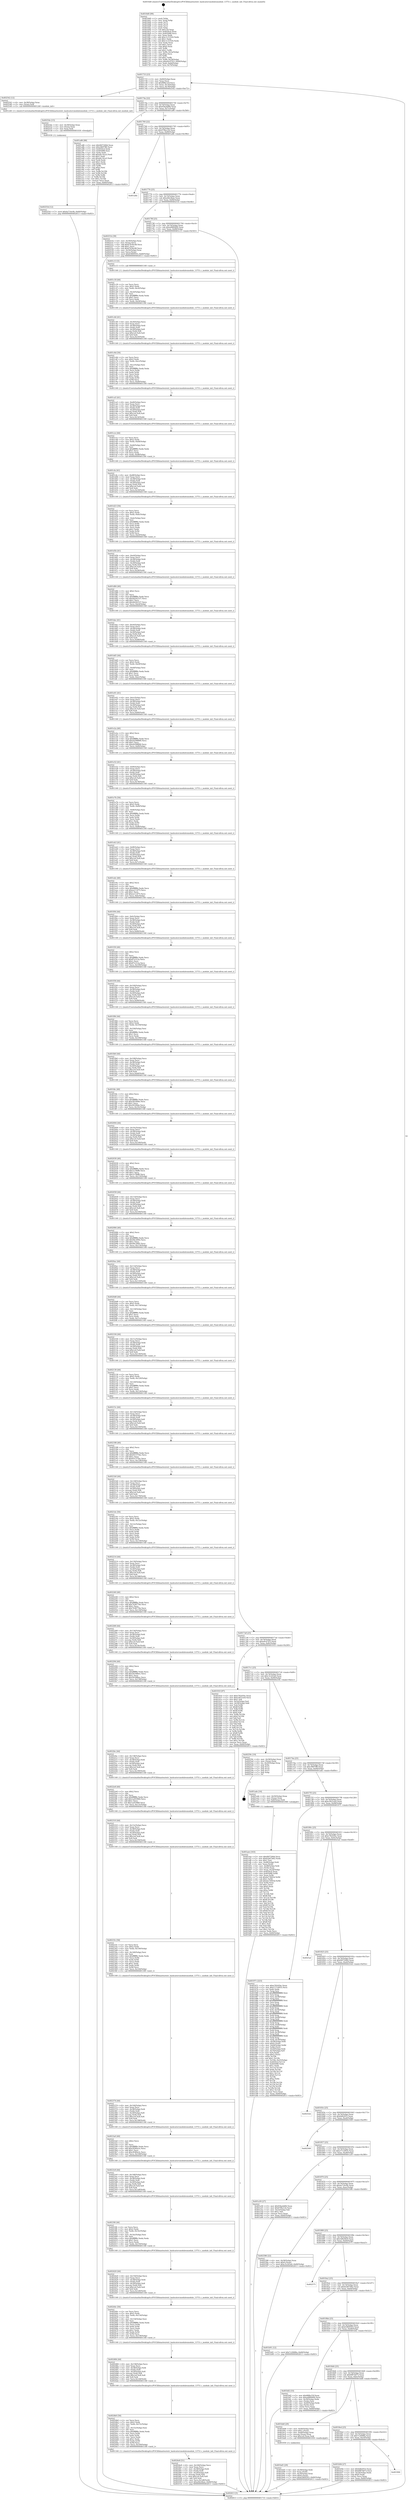 digraph "0x4016d0" {
  label = "0x4016d0 (/mnt/c/Users/mathe/Desktop/tcc/POCII/binaries/extr_hashcatsrcmodulesmodule_13751.c_module_init_Final-ollvm.out::main(0))"
  labelloc = "t"
  node[shape=record]

  Entry [label="",width=0.3,height=0.3,shape=circle,fillcolor=black,style=filled]
  "0x401733" [label="{
     0x401733 [23]\l
     | [instrs]\l
     &nbsp;&nbsp;0x401733 \<+3\>: mov -0x60(%rbp),%eax\l
     &nbsp;&nbsp;0x401736 \<+2\>: mov %eax,%ecx\l
     &nbsp;&nbsp;0x401738 \<+6\>: sub $0x88fbc55f,%ecx\l
     &nbsp;&nbsp;0x40173e \<+3\>: mov %eax,-0x74(%rbp)\l
     &nbsp;&nbsp;0x401741 \<+3\>: mov %ecx,-0x78(%rbp)\l
     &nbsp;&nbsp;0x401744 \<+6\>: je 0000000000402542 \<main+0xe72\>\l
  }"]
  "0x402542" [label="{
     0x402542 [12]\l
     | [instrs]\l
     &nbsp;&nbsp;0x402542 \<+4\>: mov -0x38(%rbp),%rax\l
     &nbsp;&nbsp;0x402546 \<+3\>: mov (%rax),%rdi\l
     &nbsp;&nbsp;0x402549 \<+5\>: call 0000000000401240 \<module_init\>\l
     | [calls]\l
     &nbsp;&nbsp;0x401240 \{1\} (/mnt/c/Users/mathe/Desktop/tcc/POCII/binaries/extr_hashcatsrcmodulesmodule_13751.c_module_init_Final-ollvm.out::module_init)\l
  }"]
  "0x40174a" [label="{
     0x40174a [22]\l
     | [instrs]\l
     &nbsp;&nbsp;0x40174a \<+5\>: jmp 000000000040174f \<main+0x7f\>\l
     &nbsp;&nbsp;0x40174f \<+3\>: mov -0x74(%rbp),%eax\l
     &nbsp;&nbsp;0x401752 \<+5\>: sub $0x93ba4d06,%eax\l
     &nbsp;&nbsp;0x401757 \<+3\>: mov %eax,-0x7c(%rbp)\l
     &nbsp;&nbsp;0x40175a \<+6\>: je 0000000000401a86 \<main+0x3b6\>\l
  }"]
  Exit [label="",width=0.3,height=0.3,shape=circle,fillcolor=black,style=filled,peripheries=2]
  "0x401a86" [label="{
     0x401a86 [88]\l
     | [instrs]\l
     &nbsp;&nbsp;0x401a86 \<+5\>: mov $0xf4072064,%eax\l
     &nbsp;&nbsp;0x401a8b \<+5\>: mov $0xc9697ff0,%ecx\l
     &nbsp;&nbsp;0x401a90 \<+7\>: mov 0x4050c4,%edx\l
     &nbsp;&nbsp;0x401a97 \<+7\>: mov 0x405088,%esi\l
     &nbsp;&nbsp;0x401a9e \<+2\>: mov %edx,%edi\l
     &nbsp;&nbsp;0x401aa0 \<+6\>: add $0xa6c14ca3,%edi\l
     &nbsp;&nbsp;0x401aa6 \<+3\>: sub $0x1,%edi\l
     &nbsp;&nbsp;0x401aa9 \<+6\>: sub $0xa6c14ca3,%edi\l
     &nbsp;&nbsp;0x401aaf \<+3\>: imul %edi,%edx\l
     &nbsp;&nbsp;0x401ab2 \<+3\>: and $0x1,%edx\l
     &nbsp;&nbsp;0x401ab5 \<+3\>: cmp $0x0,%edx\l
     &nbsp;&nbsp;0x401ab8 \<+4\>: sete %r8b\l
     &nbsp;&nbsp;0x401abc \<+3\>: cmp $0xa,%esi\l
     &nbsp;&nbsp;0x401abf \<+4\>: setl %r9b\l
     &nbsp;&nbsp;0x401ac3 \<+3\>: mov %r8b,%r10b\l
     &nbsp;&nbsp;0x401ac6 \<+3\>: and %r9b,%r10b\l
     &nbsp;&nbsp;0x401ac9 \<+3\>: xor %r9b,%r8b\l
     &nbsp;&nbsp;0x401acc \<+3\>: or %r8b,%r10b\l
     &nbsp;&nbsp;0x401acf \<+4\>: test $0x1,%r10b\l
     &nbsp;&nbsp;0x401ad3 \<+3\>: cmovne %ecx,%eax\l
     &nbsp;&nbsp;0x401ad6 \<+3\>: mov %eax,-0x60(%rbp)\l
     &nbsp;&nbsp;0x401ad9 \<+5\>: jmp 0000000000402613 \<main+0xf43\>\l
  }"]
  "0x401760" [label="{
     0x401760 [22]\l
     | [instrs]\l
     &nbsp;&nbsp;0x401760 \<+5\>: jmp 0000000000401765 \<main+0x95\>\l
     &nbsp;&nbsp;0x401765 \<+3\>: mov -0x74(%rbp),%eax\l
     &nbsp;&nbsp;0x401768 \<+5\>: sub $0x97f8a124,%eax\l
     &nbsp;&nbsp;0x40176d \<+3\>: mov %eax,-0x80(%rbp)\l
     &nbsp;&nbsp;0x401770 \<+6\>: je 0000000000401a6b \<main+0x39b\>\l
  }"]
  "0x40255d" [label="{
     0x40255d [12]\l
     | [instrs]\l
     &nbsp;&nbsp;0x40255d \<+7\>: movl $0x4a716c0b,-0x60(%rbp)\l
     &nbsp;&nbsp;0x402564 \<+5\>: jmp 0000000000402613 \<main+0xf43\>\l
  }"]
  "0x401a6b" [label="{
     0x401a6b\l
  }", style=dashed]
  "0x401776" [label="{
     0x401776 [25]\l
     | [instrs]\l
     &nbsp;&nbsp;0x401776 \<+5\>: jmp 000000000040177b \<main+0xab\>\l
     &nbsp;&nbsp;0x40177b \<+3\>: mov -0x74(%rbp),%eax\l
     &nbsp;&nbsp;0x40177e \<+5\>: sub $0xa0dc4bae,%eax\l
     &nbsp;&nbsp;0x401783 \<+6\>: mov %eax,-0x84(%rbp)\l
     &nbsp;&nbsp;0x401789 \<+6\>: je 000000000040251b \<main+0xe4b\>\l
  }"]
  "0x40254e" [label="{
     0x40254e [15]\l
     | [instrs]\l
     &nbsp;&nbsp;0x40254e \<+4\>: mov -0x38(%rbp),%rax\l
     &nbsp;&nbsp;0x402552 \<+3\>: mov (%rax),%rax\l
     &nbsp;&nbsp;0x402555 \<+3\>: mov %rax,%rdi\l
     &nbsp;&nbsp;0x402558 \<+5\>: call 0000000000401030 \<free@plt\>\l
     | [calls]\l
     &nbsp;&nbsp;0x401030 \{1\} (unknown)\l
  }"]
  "0x40251b" [label="{
     0x40251b [39]\l
     | [instrs]\l
     &nbsp;&nbsp;0x40251b \<+4\>: mov -0x30(%rbp),%rax\l
     &nbsp;&nbsp;0x40251f \<+2\>: mov (%rax),%ecx\l
     &nbsp;&nbsp;0x402521 \<+6\>: add $0xb763bc48,%ecx\l
     &nbsp;&nbsp;0x402527 \<+3\>: add $0x1,%ecx\l
     &nbsp;&nbsp;0x40252a \<+6\>: sub $0xb763bc48,%ecx\l
     &nbsp;&nbsp;0x402530 \<+4\>: mov -0x30(%rbp),%rax\l
     &nbsp;&nbsp;0x402534 \<+2\>: mov %ecx,(%rax)\l
     &nbsp;&nbsp;0x402536 \<+7\>: movl $0x63809503,-0x60(%rbp)\l
     &nbsp;&nbsp;0x40253d \<+5\>: jmp 0000000000402613 \<main+0xf43\>\l
  }"]
  "0x40178f" [label="{
     0x40178f [25]\l
     | [instrs]\l
     &nbsp;&nbsp;0x40178f \<+5\>: jmp 0000000000401794 \<main+0xc4\>\l
     &nbsp;&nbsp;0x401794 \<+3\>: mov -0x74(%rbp),%eax\l
     &nbsp;&nbsp;0x401797 \<+5\>: sub $0xa4889490,%eax\l
     &nbsp;&nbsp;0x40179c \<+6\>: mov %eax,-0x88(%rbp)\l
     &nbsp;&nbsp;0x4017a2 \<+6\>: je 0000000000401c13 \<main+0x543\>\l
  }"]
  "0x4024e8" [label="{
     0x4024e8 [51]\l
     | [instrs]\l
     &nbsp;&nbsp;0x4024e8 \<+6\>: mov -0x160(%rbp),%ecx\l
     &nbsp;&nbsp;0x4024ee \<+3\>: imul %eax,%ecx\l
     &nbsp;&nbsp;0x4024f1 \<+4\>: mov -0x38(%rbp),%rdi\l
     &nbsp;&nbsp;0x4024f5 \<+3\>: mov (%rdi),%rdi\l
     &nbsp;&nbsp;0x4024f8 \<+4\>: mov -0x30(%rbp),%r8\l
     &nbsp;&nbsp;0x4024fc \<+3\>: movslq (%r8),%r8\l
     &nbsp;&nbsp;0x4024ff \<+7\>: imul $0x1e0,%r8,%r8\l
     &nbsp;&nbsp;0x402506 \<+3\>: add %r8,%rdi\l
     &nbsp;&nbsp;0x402509 \<+6\>: mov %ecx,0x1d8(%rdi)\l
     &nbsp;&nbsp;0x40250f \<+7\>: movl $0xa0dc4bae,-0x60(%rbp)\l
     &nbsp;&nbsp;0x402516 \<+5\>: jmp 0000000000402613 \<main+0xf43\>\l
  }"]
  "0x401c13" [label="{
     0x401c13 [5]\l
     | [instrs]\l
     &nbsp;&nbsp;0x401c13 \<+5\>: call 0000000000401160 \<next_i\>\l
     | [calls]\l
     &nbsp;&nbsp;0x401160 \{1\} (/mnt/c/Users/mathe/Desktop/tcc/POCII/binaries/extr_hashcatsrcmodulesmodule_13751.c_module_init_Final-ollvm.out::next_i)\l
  }"]
  "0x4017a8" [label="{
     0x4017a8 [25]\l
     | [instrs]\l
     &nbsp;&nbsp;0x4017a8 \<+5\>: jmp 00000000004017ad \<main+0xdd\>\l
     &nbsp;&nbsp;0x4017ad \<+3\>: mov -0x74(%rbp),%eax\l
     &nbsp;&nbsp;0x4017b0 \<+5\>: sub $0xa9c47f23,%eax\l
     &nbsp;&nbsp;0x4017b5 \<+6\>: mov %eax,-0x8c(%rbp)\l
     &nbsp;&nbsp;0x4017bb \<+6\>: je 0000000000401910 \<main+0x240\>\l
  }"]
  "0x4024b0" [label="{
     0x4024b0 [56]\l
     | [instrs]\l
     &nbsp;&nbsp;0x4024b0 \<+2\>: xor %ecx,%ecx\l
     &nbsp;&nbsp;0x4024b2 \<+5\>: mov $0x2,%edx\l
     &nbsp;&nbsp;0x4024b7 \<+6\>: mov %edx,-0x15c(%rbp)\l
     &nbsp;&nbsp;0x4024bd \<+1\>: cltd\l
     &nbsp;&nbsp;0x4024be \<+6\>: mov -0x15c(%rbp),%esi\l
     &nbsp;&nbsp;0x4024c4 \<+2\>: idiv %esi\l
     &nbsp;&nbsp;0x4024c6 \<+6\>: imul $0xfffffffe,%edx,%edx\l
     &nbsp;&nbsp;0x4024cc \<+3\>: mov %ecx,%r9d\l
     &nbsp;&nbsp;0x4024cf \<+3\>: sub %edx,%r9d\l
     &nbsp;&nbsp;0x4024d2 \<+2\>: mov %ecx,%edx\l
     &nbsp;&nbsp;0x4024d4 \<+3\>: sub $0x1,%edx\l
     &nbsp;&nbsp;0x4024d7 \<+3\>: add %edx,%r9d\l
     &nbsp;&nbsp;0x4024da \<+3\>: sub %r9d,%ecx\l
     &nbsp;&nbsp;0x4024dd \<+6\>: mov %ecx,-0x160(%rbp)\l
     &nbsp;&nbsp;0x4024e3 \<+5\>: call 0000000000401160 \<next_i\>\l
     | [calls]\l
     &nbsp;&nbsp;0x401160 \{1\} (/mnt/c/Users/mathe/Desktop/tcc/POCII/binaries/extr_hashcatsrcmodulesmodule_13751.c_module_init_Final-ollvm.out::next_i)\l
  }"]
  "0x401910" [label="{
     0x401910 [97]\l
     | [instrs]\l
     &nbsp;&nbsp;0x401910 \<+5\>: mov $0xe78245bc,%eax\l
     &nbsp;&nbsp;0x401915 \<+5\>: mov $0xe3621ee0,%ecx\l
     &nbsp;&nbsp;0x40191a \<+2\>: mov $0x1,%dl\l
     &nbsp;&nbsp;0x40191c \<+4\>: mov -0x5a(%rbp),%sil\l
     &nbsp;&nbsp;0x401920 \<+4\>: mov -0x59(%rbp),%dil\l
     &nbsp;&nbsp;0x401924 \<+3\>: mov %sil,%r8b\l
     &nbsp;&nbsp;0x401927 \<+4\>: xor $0xff,%r8b\l
     &nbsp;&nbsp;0x40192b \<+3\>: mov %dil,%r9b\l
     &nbsp;&nbsp;0x40192e \<+4\>: xor $0xff,%r9b\l
     &nbsp;&nbsp;0x401932 \<+3\>: xor $0x0,%dl\l
     &nbsp;&nbsp;0x401935 \<+3\>: mov %r8b,%r10b\l
     &nbsp;&nbsp;0x401938 \<+4\>: and $0x0,%r10b\l
     &nbsp;&nbsp;0x40193c \<+3\>: and %dl,%sil\l
     &nbsp;&nbsp;0x40193f \<+3\>: mov %r9b,%r11b\l
     &nbsp;&nbsp;0x401942 \<+4\>: and $0x0,%r11b\l
     &nbsp;&nbsp;0x401946 \<+3\>: and %dl,%dil\l
     &nbsp;&nbsp;0x401949 \<+3\>: or %sil,%r10b\l
     &nbsp;&nbsp;0x40194c \<+3\>: or %dil,%r11b\l
     &nbsp;&nbsp;0x40194f \<+3\>: xor %r11b,%r10b\l
     &nbsp;&nbsp;0x401952 \<+3\>: or %r9b,%r8b\l
     &nbsp;&nbsp;0x401955 \<+4\>: xor $0xff,%r8b\l
     &nbsp;&nbsp;0x401959 \<+3\>: or $0x0,%dl\l
     &nbsp;&nbsp;0x40195c \<+3\>: and %dl,%r8b\l
     &nbsp;&nbsp;0x40195f \<+3\>: or %r8b,%r10b\l
     &nbsp;&nbsp;0x401962 \<+4\>: test $0x1,%r10b\l
     &nbsp;&nbsp;0x401966 \<+3\>: cmovne %ecx,%eax\l
     &nbsp;&nbsp;0x401969 \<+3\>: mov %eax,-0x60(%rbp)\l
     &nbsp;&nbsp;0x40196c \<+5\>: jmp 0000000000402613 \<main+0xf43\>\l
  }"]
  "0x4017c1" [label="{
     0x4017c1 [25]\l
     | [instrs]\l
     &nbsp;&nbsp;0x4017c1 \<+5\>: jmp 00000000004017c6 \<main+0xf6\>\l
     &nbsp;&nbsp;0x4017c6 \<+3\>: mov -0x74(%rbp),%eax\l
     &nbsp;&nbsp;0x4017c9 \<+5\>: sub $0xc3c243a0,%eax\l
     &nbsp;&nbsp;0x4017ce \<+6\>: mov %eax,-0x90(%rbp)\l
     &nbsp;&nbsp;0x4017d4 \<+6\>: je 000000000040259c \<main+0xecc\>\l
  }"]
  "0x402613" [label="{
     0x402613 [5]\l
     | [instrs]\l
     &nbsp;&nbsp;0x402613 \<+5\>: jmp 0000000000401733 \<main+0x63\>\l
  }"]
  "0x4016d0" [label="{
     0x4016d0 [99]\l
     | [instrs]\l
     &nbsp;&nbsp;0x4016d0 \<+1\>: push %rbp\l
     &nbsp;&nbsp;0x4016d1 \<+3\>: mov %rsp,%rbp\l
     &nbsp;&nbsp;0x4016d4 \<+2\>: push %r15\l
     &nbsp;&nbsp;0x4016d6 \<+2\>: push %r14\l
     &nbsp;&nbsp;0x4016d8 \<+2\>: push %r12\l
     &nbsp;&nbsp;0x4016da \<+1\>: push %rbx\l
     &nbsp;&nbsp;0x4016db \<+7\>: sub $0x150,%rsp\l
     &nbsp;&nbsp;0x4016e2 \<+7\>: mov 0x4050c4,%eax\l
     &nbsp;&nbsp;0x4016e9 \<+7\>: mov 0x405088,%ecx\l
     &nbsp;&nbsp;0x4016f0 \<+2\>: mov %eax,%edx\l
     &nbsp;&nbsp;0x4016f2 \<+6\>: add $0xc1c51024,%edx\l
     &nbsp;&nbsp;0x4016f8 \<+3\>: sub $0x1,%edx\l
     &nbsp;&nbsp;0x4016fb \<+6\>: sub $0xc1c51024,%edx\l
     &nbsp;&nbsp;0x401701 \<+3\>: imul %edx,%eax\l
     &nbsp;&nbsp;0x401704 \<+3\>: and $0x1,%eax\l
     &nbsp;&nbsp;0x401707 \<+3\>: cmp $0x0,%eax\l
     &nbsp;&nbsp;0x40170a \<+4\>: sete %r8b\l
     &nbsp;&nbsp;0x40170e \<+4\>: and $0x1,%r8b\l
     &nbsp;&nbsp;0x401712 \<+4\>: mov %r8b,-0x5a(%rbp)\l
     &nbsp;&nbsp;0x401716 \<+3\>: cmp $0xa,%ecx\l
     &nbsp;&nbsp;0x401719 \<+4\>: setl %r8b\l
     &nbsp;&nbsp;0x40171d \<+4\>: and $0x1,%r8b\l
     &nbsp;&nbsp;0x401721 \<+4\>: mov %r8b,-0x59(%rbp)\l
     &nbsp;&nbsp;0x401725 \<+7\>: movl $0xa9c47f23,-0x60(%rbp)\l
     &nbsp;&nbsp;0x40172c \<+3\>: mov %edi,-0x64(%rbp)\l
     &nbsp;&nbsp;0x40172f \<+4\>: mov %rsi,-0x70(%rbp)\l
  }"]
  "0x402484" [label="{
     0x402484 [44]\l
     | [instrs]\l
     &nbsp;&nbsp;0x402484 \<+6\>: mov -0x158(%rbp),%ecx\l
     &nbsp;&nbsp;0x40248a \<+3\>: imul %eax,%ecx\l
     &nbsp;&nbsp;0x40248d \<+4\>: mov -0x38(%rbp),%rdi\l
     &nbsp;&nbsp;0x402491 \<+3\>: mov (%rdi),%rdi\l
     &nbsp;&nbsp;0x402494 \<+4\>: mov -0x30(%rbp),%r8\l
     &nbsp;&nbsp;0x402498 \<+3\>: movslq (%r8),%r8\l
     &nbsp;&nbsp;0x40249b \<+7\>: imul $0x1e0,%r8,%r8\l
     &nbsp;&nbsp;0x4024a2 \<+3\>: add %r8,%rdi\l
     &nbsp;&nbsp;0x4024a5 \<+6\>: mov %ecx,0x1d4(%rdi)\l
     &nbsp;&nbsp;0x4024ab \<+5\>: call 0000000000401160 \<next_i\>\l
     | [calls]\l
     &nbsp;&nbsp;0x401160 \{1\} (/mnt/c/Users/mathe/Desktop/tcc/POCII/binaries/extr_hashcatsrcmodulesmodule_13751.c_module_init_Final-ollvm.out::next_i)\l
  }"]
  "0x40259c" [label="{
     0x40259c [19]\l
     | [instrs]\l
     &nbsp;&nbsp;0x40259c \<+4\>: mov -0x58(%rbp),%rax\l
     &nbsp;&nbsp;0x4025a0 \<+2\>: mov (%rax),%eax\l
     &nbsp;&nbsp;0x4025a2 \<+4\>: lea -0x20(%rbp),%rsp\l
     &nbsp;&nbsp;0x4025a6 \<+1\>: pop %rbx\l
     &nbsp;&nbsp;0x4025a7 \<+2\>: pop %r12\l
     &nbsp;&nbsp;0x4025a9 \<+2\>: pop %r14\l
     &nbsp;&nbsp;0x4025ab \<+2\>: pop %r15\l
     &nbsp;&nbsp;0x4025ad \<+1\>: pop %rbp\l
     &nbsp;&nbsp;0x4025ae \<+1\>: ret\l
  }"]
  "0x4017da" [label="{
     0x4017da [25]\l
     | [instrs]\l
     &nbsp;&nbsp;0x4017da \<+5\>: jmp 00000000004017df \<main+0x10f\>\l
     &nbsp;&nbsp;0x4017df \<+3\>: mov -0x74(%rbp),%eax\l
     &nbsp;&nbsp;0x4017e2 \<+5\>: sub $0xc9697ff0,%eax\l
     &nbsp;&nbsp;0x4017e7 \<+6\>: mov %eax,-0x94(%rbp)\l
     &nbsp;&nbsp;0x4017ed \<+6\>: je 0000000000401ade \<main+0x40e\>\l
  }"]
  "0x40244c" [label="{
     0x40244c [56]\l
     | [instrs]\l
     &nbsp;&nbsp;0x40244c \<+2\>: xor %ecx,%ecx\l
     &nbsp;&nbsp;0x40244e \<+5\>: mov $0x2,%edx\l
     &nbsp;&nbsp;0x402453 \<+6\>: mov %edx,-0x154(%rbp)\l
     &nbsp;&nbsp;0x402459 \<+1\>: cltd\l
     &nbsp;&nbsp;0x40245a \<+6\>: mov -0x154(%rbp),%esi\l
     &nbsp;&nbsp;0x402460 \<+2\>: idiv %esi\l
     &nbsp;&nbsp;0x402462 \<+6\>: imul $0xfffffffe,%edx,%edx\l
     &nbsp;&nbsp;0x402468 \<+3\>: mov %ecx,%r9d\l
     &nbsp;&nbsp;0x40246b \<+3\>: sub %edx,%r9d\l
     &nbsp;&nbsp;0x40246e \<+2\>: mov %ecx,%edx\l
     &nbsp;&nbsp;0x402470 \<+3\>: sub $0x1,%edx\l
     &nbsp;&nbsp;0x402473 \<+3\>: add %edx,%r9d\l
     &nbsp;&nbsp;0x402476 \<+3\>: sub %r9d,%ecx\l
     &nbsp;&nbsp;0x402479 \<+6\>: mov %ecx,-0x158(%rbp)\l
     &nbsp;&nbsp;0x40247f \<+5\>: call 0000000000401160 \<next_i\>\l
     | [calls]\l
     &nbsp;&nbsp;0x401160 \{1\} (/mnt/c/Users/mathe/Desktop/tcc/POCII/binaries/extr_hashcatsrcmodulesmodule_13751.c_module_init_Final-ollvm.out::next_i)\l
  }"]
  "0x401ade" [label="{
     0x401ade [16]\l
     | [instrs]\l
     &nbsp;&nbsp;0x401ade \<+4\>: mov -0x50(%rbp),%rax\l
     &nbsp;&nbsp;0x401ae2 \<+3\>: mov (%rax),%rax\l
     &nbsp;&nbsp;0x401ae5 \<+4\>: mov 0x8(%rax),%rdi\l
     &nbsp;&nbsp;0x401ae9 \<+5\>: call 0000000000401060 \<atoi@plt\>\l
     | [calls]\l
     &nbsp;&nbsp;0x401060 \{1\} (unknown)\l
  }"]
  "0x4017f3" [label="{
     0x4017f3 [25]\l
     | [instrs]\l
     &nbsp;&nbsp;0x4017f3 \<+5\>: jmp 00000000004017f8 \<main+0x128\>\l
     &nbsp;&nbsp;0x4017f8 \<+3\>: mov -0x74(%rbp),%eax\l
     &nbsp;&nbsp;0x4017fb \<+5\>: sub $0xe3621ee0,%eax\l
     &nbsp;&nbsp;0x401800 \<+6\>: mov %eax,-0x98(%rbp)\l
     &nbsp;&nbsp;0x401806 \<+6\>: je 0000000000401971 \<main+0x2a1\>\l
  }"]
  "0x402420" [label="{
     0x402420 [44]\l
     | [instrs]\l
     &nbsp;&nbsp;0x402420 \<+6\>: mov -0x150(%rbp),%ecx\l
     &nbsp;&nbsp;0x402426 \<+3\>: imul %eax,%ecx\l
     &nbsp;&nbsp;0x402429 \<+4\>: mov -0x38(%rbp),%rdi\l
     &nbsp;&nbsp;0x40242d \<+3\>: mov (%rdi),%rdi\l
     &nbsp;&nbsp;0x402430 \<+4\>: mov -0x30(%rbp),%r8\l
     &nbsp;&nbsp;0x402434 \<+3\>: movslq (%r8),%r8\l
     &nbsp;&nbsp;0x402437 \<+7\>: imul $0x1e0,%r8,%r8\l
     &nbsp;&nbsp;0x40243e \<+3\>: add %r8,%rdi\l
     &nbsp;&nbsp;0x402441 \<+6\>: mov %ecx,0x1d0(%rdi)\l
     &nbsp;&nbsp;0x402447 \<+5\>: call 0000000000401160 \<next_i\>\l
     | [calls]\l
     &nbsp;&nbsp;0x401160 \{1\} (/mnt/c/Users/mathe/Desktop/tcc/POCII/binaries/extr_hashcatsrcmodulesmodule_13751.c_module_init_Final-ollvm.out::next_i)\l
  }"]
  "0x401971" [label="{
     0x401971 [223]\l
     | [instrs]\l
     &nbsp;&nbsp;0x401971 \<+5\>: mov $0xe78245bc,%eax\l
     &nbsp;&nbsp;0x401976 \<+5\>: mov $0x2711d935,%ecx\l
     &nbsp;&nbsp;0x40197b \<+2\>: xor %edx,%edx\l
     &nbsp;&nbsp;0x40197d \<+3\>: mov %rsp,%rsi\l
     &nbsp;&nbsp;0x401980 \<+4\>: add $0xfffffffffffffff0,%rsi\l
     &nbsp;&nbsp;0x401984 \<+3\>: mov %rsi,%rsp\l
     &nbsp;&nbsp;0x401987 \<+4\>: mov %rsi,-0x58(%rbp)\l
     &nbsp;&nbsp;0x40198b \<+3\>: mov %rsp,%rsi\l
     &nbsp;&nbsp;0x40198e \<+4\>: add $0xfffffffffffffff0,%rsi\l
     &nbsp;&nbsp;0x401992 \<+3\>: mov %rsi,%rsp\l
     &nbsp;&nbsp;0x401995 \<+3\>: mov %rsp,%rdi\l
     &nbsp;&nbsp;0x401998 \<+4\>: add $0xfffffffffffffff0,%rdi\l
     &nbsp;&nbsp;0x40199c \<+3\>: mov %rdi,%rsp\l
     &nbsp;&nbsp;0x40199f \<+4\>: mov %rdi,-0x50(%rbp)\l
     &nbsp;&nbsp;0x4019a3 \<+3\>: mov %rsp,%rdi\l
     &nbsp;&nbsp;0x4019a6 \<+4\>: add $0xfffffffffffffff0,%rdi\l
     &nbsp;&nbsp;0x4019aa \<+3\>: mov %rdi,%rsp\l
     &nbsp;&nbsp;0x4019ad \<+4\>: mov %rdi,-0x48(%rbp)\l
     &nbsp;&nbsp;0x4019b1 \<+3\>: mov %rsp,%rdi\l
     &nbsp;&nbsp;0x4019b4 \<+4\>: add $0xfffffffffffffff0,%rdi\l
     &nbsp;&nbsp;0x4019b8 \<+3\>: mov %rdi,%rsp\l
     &nbsp;&nbsp;0x4019bb \<+4\>: mov %rdi,-0x40(%rbp)\l
     &nbsp;&nbsp;0x4019bf \<+3\>: mov %rsp,%rdi\l
     &nbsp;&nbsp;0x4019c2 \<+4\>: add $0xfffffffffffffff0,%rdi\l
     &nbsp;&nbsp;0x4019c6 \<+3\>: mov %rdi,%rsp\l
     &nbsp;&nbsp;0x4019c9 \<+4\>: mov %rdi,-0x38(%rbp)\l
     &nbsp;&nbsp;0x4019cd \<+3\>: mov %rsp,%rdi\l
     &nbsp;&nbsp;0x4019d0 \<+4\>: add $0xfffffffffffffff0,%rdi\l
     &nbsp;&nbsp;0x4019d4 \<+3\>: mov %rdi,%rsp\l
     &nbsp;&nbsp;0x4019d7 \<+4\>: mov %rdi,-0x30(%rbp)\l
     &nbsp;&nbsp;0x4019db \<+4\>: mov -0x58(%rbp),%rdi\l
     &nbsp;&nbsp;0x4019df \<+6\>: movl $0x0,(%rdi)\l
     &nbsp;&nbsp;0x4019e5 \<+4\>: mov -0x64(%rbp),%r8d\l
     &nbsp;&nbsp;0x4019e9 \<+3\>: mov %r8d,(%rsi)\l
     &nbsp;&nbsp;0x4019ec \<+4\>: mov -0x50(%rbp),%rdi\l
     &nbsp;&nbsp;0x4019f0 \<+4\>: mov -0x70(%rbp),%r9\l
     &nbsp;&nbsp;0x4019f4 \<+3\>: mov %r9,(%rdi)\l
     &nbsp;&nbsp;0x4019f7 \<+3\>: cmpl $0x2,(%rsi)\l
     &nbsp;&nbsp;0x4019fa \<+4\>: setne %r10b\l
     &nbsp;&nbsp;0x4019fe \<+4\>: and $0x1,%r10b\l
     &nbsp;&nbsp;0x401a02 \<+4\>: mov %r10b,-0x25(%rbp)\l
     &nbsp;&nbsp;0x401a06 \<+8\>: mov 0x4050c4,%r11d\l
     &nbsp;&nbsp;0x401a0e \<+7\>: mov 0x405088,%ebx\l
     &nbsp;&nbsp;0x401a15 \<+3\>: sub $0x1,%edx\l
     &nbsp;&nbsp;0x401a18 \<+3\>: mov %r11d,%r14d\l
     &nbsp;&nbsp;0x401a1b \<+3\>: add %edx,%r14d\l
     &nbsp;&nbsp;0x401a1e \<+4\>: imul %r14d,%r11d\l
     &nbsp;&nbsp;0x401a22 \<+4\>: and $0x1,%r11d\l
     &nbsp;&nbsp;0x401a26 \<+4\>: cmp $0x0,%r11d\l
     &nbsp;&nbsp;0x401a2a \<+4\>: sete %r10b\l
     &nbsp;&nbsp;0x401a2e \<+3\>: cmp $0xa,%ebx\l
     &nbsp;&nbsp;0x401a31 \<+4\>: setl %r15b\l
     &nbsp;&nbsp;0x401a35 \<+3\>: mov %r10b,%r12b\l
     &nbsp;&nbsp;0x401a38 \<+3\>: and %r15b,%r12b\l
     &nbsp;&nbsp;0x401a3b \<+3\>: xor %r15b,%r10b\l
     &nbsp;&nbsp;0x401a3e \<+3\>: or %r10b,%r12b\l
     &nbsp;&nbsp;0x401a41 \<+4\>: test $0x1,%r12b\l
     &nbsp;&nbsp;0x401a45 \<+3\>: cmovne %ecx,%eax\l
     &nbsp;&nbsp;0x401a48 \<+3\>: mov %eax,-0x60(%rbp)\l
     &nbsp;&nbsp;0x401a4b \<+5\>: jmp 0000000000402613 \<main+0xf43\>\l
  }"]
  "0x40180c" [label="{
     0x40180c [25]\l
     | [instrs]\l
     &nbsp;&nbsp;0x40180c \<+5\>: jmp 0000000000401811 \<main+0x141\>\l
     &nbsp;&nbsp;0x401811 \<+3\>: mov -0x74(%rbp),%eax\l
     &nbsp;&nbsp;0x401814 \<+5\>: sub $0xe78245bc,%eax\l
     &nbsp;&nbsp;0x401819 \<+6\>: mov %eax,-0x9c(%rbp)\l
     &nbsp;&nbsp;0x40181f \<+6\>: je 00000000004025af \<main+0xedf\>\l
  }"]
  "0x4023f4" [label="{
     0x4023f4 [44]\l
     | [instrs]\l
     &nbsp;&nbsp;0x4023f4 \<+2\>: xor %ecx,%ecx\l
     &nbsp;&nbsp;0x4023f6 \<+5\>: mov $0x2,%edx\l
     &nbsp;&nbsp;0x4023fb \<+6\>: mov %edx,-0x14c(%rbp)\l
     &nbsp;&nbsp;0x402401 \<+1\>: cltd\l
     &nbsp;&nbsp;0x402402 \<+6\>: mov -0x14c(%rbp),%esi\l
     &nbsp;&nbsp;0x402408 \<+2\>: idiv %esi\l
     &nbsp;&nbsp;0x40240a \<+6\>: imul $0xfffffffe,%edx,%edx\l
     &nbsp;&nbsp;0x402410 \<+3\>: sub $0x1,%ecx\l
     &nbsp;&nbsp;0x402413 \<+2\>: sub %ecx,%edx\l
     &nbsp;&nbsp;0x402415 \<+6\>: mov %edx,-0x150(%rbp)\l
     &nbsp;&nbsp;0x40241b \<+5\>: call 0000000000401160 \<next_i\>\l
     | [calls]\l
     &nbsp;&nbsp;0x401160 \{1\} (/mnt/c/Users/mathe/Desktop/tcc/POCII/binaries/extr_hashcatsrcmodulesmodule_13751.c_module_init_Final-ollvm.out::next_i)\l
  }"]
  "0x4025af" [label="{
     0x4025af\l
  }", style=dashed]
  "0x401825" [label="{
     0x401825 [25]\l
     | [instrs]\l
     &nbsp;&nbsp;0x401825 \<+5\>: jmp 000000000040182a \<main+0x15a\>\l
     &nbsp;&nbsp;0x40182a \<+3\>: mov -0x74(%rbp),%eax\l
     &nbsp;&nbsp;0x40182d \<+5\>: sub $0xf4072064,%eax\l
     &nbsp;&nbsp;0x401832 \<+6\>: mov %eax,-0xa0(%rbp)\l
     &nbsp;&nbsp;0x401838 \<+6\>: je 00000000004025eb \<main+0xf1b\>\l
  }"]
  "0x4023c8" [label="{
     0x4023c8 [44]\l
     | [instrs]\l
     &nbsp;&nbsp;0x4023c8 \<+6\>: mov -0x148(%rbp),%ecx\l
     &nbsp;&nbsp;0x4023ce \<+3\>: imul %eax,%ecx\l
     &nbsp;&nbsp;0x4023d1 \<+4\>: mov -0x38(%rbp),%rdi\l
     &nbsp;&nbsp;0x4023d5 \<+3\>: mov (%rdi),%rdi\l
     &nbsp;&nbsp;0x4023d8 \<+4\>: mov -0x30(%rbp),%r8\l
     &nbsp;&nbsp;0x4023dc \<+3\>: movslq (%r8),%r8\l
     &nbsp;&nbsp;0x4023df \<+7\>: imul $0x1e0,%r8,%r8\l
     &nbsp;&nbsp;0x4023e6 \<+3\>: add %r8,%rdi\l
     &nbsp;&nbsp;0x4023e9 \<+6\>: mov %ecx,0x1a8(%rdi)\l
     &nbsp;&nbsp;0x4023ef \<+5\>: call 0000000000401160 \<next_i\>\l
     | [calls]\l
     &nbsp;&nbsp;0x401160 \{1\} (/mnt/c/Users/mathe/Desktop/tcc/POCII/binaries/extr_hashcatsrcmodulesmodule_13751.c_module_init_Final-ollvm.out::next_i)\l
  }"]
  "0x4025eb" [label="{
     0x4025eb\l
  }", style=dashed]
  "0x40183e" [label="{
     0x40183e [25]\l
     | [instrs]\l
     &nbsp;&nbsp;0x40183e \<+5\>: jmp 0000000000401843 \<main+0x173\>\l
     &nbsp;&nbsp;0x401843 \<+3\>: mov -0x74(%rbp),%eax\l
     &nbsp;&nbsp;0x401846 \<+5\>: sub $0x6d62053,%eax\l
     &nbsp;&nbsp;0x40184b \<+6\>: mov %eax,-0xa4(%rbp)\l
     &nbsp;&nbsp;0x401851 \<+6\>: je 0000000000402569 \<main+0xe99\>\l
  }"]
  "0x4023a0" [label="{
     0x4023a0 [40]\l
     | [instrs]\l
     &nbsp;&nbsp;0x4023a0 \<+5\>: mov $0x2,%ecx\l
     &nbsp;&nbsp;0x4023a5 \<+1\>: cltd\l
     &nbsp;&nbsp;0x4023a6 \<+2\>: idiv %ecx\l
     &nbsp;&nbsp;0x4023a8 \<+6\>: imul $0xfffffffe,%edx,%ecx\l
     &nbsp;&nbsp;0x4023ae \<+6\>: add $0xc8360a3c,%ecx\l
     &nbsp;&nbsp;0x4023b4 \<+3\>: add $0x1,%ecx\l
     &nbsp;&nbsp;0x4023b7 \<+6\>: sub $0xc8360a3c,%ecx\l
     &nbsp;&nbsp;0x4023bd \<+6\>: mov %ecx,-0x148(%rbp)\l
     &nbsp;&nbsp;0x4023c3 \<+5\>: call 0000000000401160 \<next_i\>\l
     | [calls]\l
     &nbsp;&nbsp;0x401160 \{1\} (/mnt/c/Users/mathe/Desktop/tcc/POCII/binaries/extr_hashcatsrcmodulesmodule_13751.c_module_init_Final-ollvm.out::next_i)\l
  }"]
  "0x402569" [label="{
     0x402569\l
  }", style=dashed]
  "0x401857" [label="{
     0x401857 [25]\l
     | [instrs]\l
     &nbsp;&nbsp;0x401857 \<+5\>: jmp 000000000040185c \<main+0x18c\>\l
     &nbsp;&nbsp;0x40185c \<+3\>: mov -0x74(%rbp),%eax\l
     &nbsp;&nbsp;0x40185f \<+5\>: sub $0x2711d935,%eax\l
     &nbsp;&nbsp;0x401864 \<+6\>: mov %eax,-0xa8(%rbp)\l
     &nbsp;&nbsp;0x40186a \<+6\>: je 0000000000401a50 \<main+0x380\>\l
  }"]
  "0x402374" [label="{
     0x402374 [44]\l
     | [instrs]\l
     &nbsp;&nbsp;0x402374 \<+6\>: mov -0x144(%rbp),%ecx\l
     &nbsp;&nbsp;0x40237a \<+3\>: imul %eax,%ecx\l
     &nbsp;&nbsp;0x40237d \<+4\>: mov -0x38(%rbp),%rdi\l
     &nbsp;&nbsp;0x402381 \<+3\>: mov (%rdi),%rdi\l
     &nbsp;&nbsp;0x402384 \<+4\>: mov -0x30(%rbp),%r8\l
     &nbsp;&nbsp;0x402388 \<+3\>: movslq (%r8),%r8\l
     &nbsp;&nbsp;0x40238b \<+7\>: imul $0x1e0,%r8,%r8\l
     &nbsp;&nbsp;0x402392 \<+3\>: add %r8,%rdi\l
     &nbsp;&nbsp;0x402395 \<+6\>: mov %ecx,0x198(%rdi)\l
     &nbsp;&nbsp;0x40239b \<+5\>: call 0000000000401160 \<next_i\>\l
     | [calls]\l
     &nbsp;&nbsp;0x401160 \{1\} (/mnt/c/Users/mathe/Desktop/tcc/POCII/binaries/extr_hashcatsrcmodulesmodule_13751.c_module_init_Final-ollvm.out::next_i)\l
  }"]
  "0x401a50" [label="{
     0x401a50 [27]\l
     | [instrs]\l
     &nbsp;&nbsp;0x401a50 \<+5\>: mov $0x93ba4d06,%eax\l
     &nbsp;&nbsp;0x401a55 \<+5\>: mov $0x97f8a124,%ecx\l
     &nbsp;&nbsp;0x401a5a \<+3\>: mov -0x25(%rbp),%dl\l
     &nbsp;&nbsp;0x401a5d \<+3\>: test $0x1,%dl\l
     &nbsp;&nbsp;0x401a60 \<+3\>: cmovne %ecx,%eax\l
     &nbsp;&nbsp;0x401a63 \<+3\>: mov %eax,-0x60(%rbp)\l
     &nbsp;&nbsp;0x401a66 \<+5\>: jmp 0000000000402613 \<main+0xf43\>\l
  }"]
  "0x401870" [label="{
     0x401870 [25]\l
     | [instrs]\l
     &nbsp;&nbsp;0x401870 \<+5\>: jmp 0000000000401875 \<main+0x1a5\>\l
     &nbsp;&nbsp;0x401875 \<+3\>: mov -0x74(%rbp),%eax\l
     &nbsp;&nbsp;0x401878 \<+5\>: sub $0x4a716c0b,%eax\l
     &nbsp;&nbsp;0x40187d \<+6\>: mov %eax,-0xac(%rbp)\l
     &nbsp;&nbsp;0x401883 \<+6\>: je 0000000000402586 \<main+0xeb6\>\l
  }"]
  "0x401aee" [label="{
     0x401aee [163]\l
     | [instrs]\l
     &nbsp;&nbsp;0x401aee \<+5\>: mov $0xf4072064,%ecx\l
     &nbsp;&nbsp;0x401af3 \<+5\>: mov $0x62407d62,%edx\l
     &nbsp;&nbsp;0x401af8 \<+3\>: mov $0x1,%sil\l
     &nbsp;&nbsp;0x401afb \<+4\>: mov -0x48(%rbp),%rdi\l
     &nbsp;&nbsp;0x401aff \<+2\>: mov %eax,(%rdi)\l
     &nbsp;&nbsp;0x401b01 \<+4\>: mov -0x48(%rbp),%rdi\l
     &nbsp;&nbsp;0x401b05 \<+2\>: mov (%rdi),%eax\l
     &nbsp;&nbsp;0x401b07 \<+3\>: mov %eax,-0x24(%rbp)\l
     &nbsp;&nbsp;0x401b0a \<+7\>: mov 0x4050c4,%eax\l
     &nbsp;&nbsp;0x401b11 \<+8\>: mov 0x405088,%r8d\l
     &nbsp;&nbsp;0x401b19 \<+3\>: mov %eax,%r9d\l
     &nbsp;&nbsp;0x401b1c \<+7\>: sub $0x4a73845d,%r9d\l
     &nbsp;&nbsp;0x401b23 \<+4\>: sub $0x1,%r9d\l
     &nbsp;&nbsp;0x401b27 \<+7\>: add $0x4a73845d,%r9d\l
     &nbsp;&nbsp;0x401b2e \<+4\>: imul %r9d,%eax\l
     &nbsp;&nbsp;0x401b32 \<+3\>: and $0x1,%eax\l
     &nbsp;&nbsp;0x401b35 \<+3\>: cmp $0x0,%eax\l
     &nbsp;&nbsp;0x401b38 \<+4\>: sete %r10b\l
     &nbsp;&nbsp;0x401b3c \<+4\>: cmp $0xa,%r8d\l
     &nbsp;&nbsp;0x401b40 \<+4\>: setl %r11b\l
     &nbsp;&nbsp;0x401b44 \<+3\>: mov %r10b,%bl\l
     &nbsp;&nbsp;0x401b47 \<+3\>: xor $0xff,%bl\l
     &nbsp;&nbsp;0x401b4a \<+3\>: mov %r11b,%r14b\l
     &nbsp;&nbsp;0x401b4d \<+4\>: xor $0xff,%r14b\l
     &nbsp;&nbsp;0x401b51 \<+4\>: xor $0x1,%sil\l
     &nbsp;&nbsp;0x401b55 \<+3\>: mov %bl,%r15b\l
     &nbsp;&nbsp;0x401b58 \<+4\>: and $0xff,%r15b\l
     &nbsp;&nbsp;0x401b5c \<+3\>: and %sil,%r10b\l
     &nbsp;&nbsp;0x401b5f \<+3\>: mov %r14b,%r12b\l
     &nbsp;&nbsp;0x401b62 \<+4\>: and $0xff,%r12b\l
     &nbsp;&nbsp;0x401b66 \<+3\>: and %sil,%r11b\l
     &nbsp;&nbsp;0x401b69 \<+3\>: or %r10b,%r15b\l
     &nbsp;&nbsp;0x401b6c \<+3\>: or %r11b,%r12b\l
     &nbsp;&nbsp;0x401b6f \<+3\>: xor %r12b,%r15b\l
     &nbsp;&nbsp;0x401b72 \<+3\>: or %r14b,%bl\l
     &nbsp;&nbsp;0x401b75 \<+3\>: xor $0xff,%bl\l
     &nbsp;&nbsp;0x401b78 \<+4\>: or $0x1,%sil\l
     &nbsp;&nbsp;0x401b7c \<+3\>: and %sil,%bl\l
     &nbsp;&nbsp;0x401b7f \<+3\>: or %bl,%r15b\l
     &nbsp;&nbsp;0x401b82 \<+4\>: test $0x1,%r15b\l
     &nbsp;&nbsp;0x401b86 \<+3\>: cmovne %edx,%ecx\l
     &nbsp;&nbsp;0x401b89 \<+3\>: mov %ecx,-0x60(%rbp)\l
     &nbsp;&nbsp;0x401b8c \<+5\>: jmp 0000000000402613 \<main+0xf43\>\l
  }"]
  "0x40233c" [label="{
     0x40233c [56]\l
     | [instrs]\l
     &nbsp;&nbsp;0x40233c \<+2\>: xor %ecx,%ecx\l
     &nbsp;&nbsp;0x40233e \<+5\>: mov $0x2,%edx\l
     &nbsp;&nbsp;0x402343 \<+6\>: mov %edx,-0x140(%rbp)\l
     &nbsp;&nbsp;0x402349 \<+1\>: cltd\l
     &nbsp;&nbsp;0x40234a \<+6\>: mov -0x140(%rbp),%esi\l
     &nbsp;&nbsp;0x402350 \<+2\>: idiv %esi\l
     &nbsp;&nbsp;0x402352 \<+6\>: imul $0xfffffffe,%edx,%edx\l
     &nbsp;&nbsp;0x402358 \<+3\>: mov %ecx,%r9d\l
     &nbsp;&nbsp;0x40235b \<+3\>: sub %edx,%r9d\l
     &nbsp;&nbsp;0x40235e \<+2\>: mov %ecx,%edx\l
     &nbsp;&nbsp;0x402360 \<+3\>: sub $0x1,%edx\l
     &nbsp;&nbsp;0x402363 \<+3\>: add %edx,%r9d\l
     &nbsp;&nbsp;0x402366 \<+3\>: sub %r9d,%ecx\l
     &nbsp;&nbsp;0x402369 \<+6\>: mov %ecx,-0x144(%rbp)\l
     &nbsp;&nbsp;0x40236f \<+5\>: call 0000000000401160 \<next_i\>\l
     | [calls]\l
     &nbsp;&nbsp;0x401160 \{1\} (/mnt/c/Users/mathe/Desktop/tcc/POCII/binaries/extr_hashcatsrcmodulesmodule_13751.c_module_init_Final-ollvm.out::next_i)\l
  }"]
  "0x402586" [label="{
     0x402586 [22]\l
     | [instrs]\l
     &nbsp;&nbsp;0x402586 \<+4\>: mov -0x58(%rbp),%rax\l
     &nbsp;&nbsp;0x40258a \<+6\>: movl $0x0,(%rax)\l
     &nbsp;&nbsp;0x402590 \<+7\>: movl $0xc3c243a0,-0x60(%rbp)\l
     &nbsp;&nbsp;0x402597 \<+5\>: jmp 0000000000402613 \<main+0xf43\>\l
  }"]
  "0x401889" [label="{
     0x401889 [25]\l
     | [instrs]\l
     &nbsp;&nbsp;0x401889 \<+5\>: jmp 000000000040188e \<main+0x1be\>\l
     &nbsp;&nbsp;0x40188e \<+3\>: mov -0x74(%rbp),%eax\l
     &nbsp;&nbsp;0x401891 \<+5\>: sub $0x5d82f4e9,%eax\l
     &nbsp;&nbsp;0x401896 \<+6\>: mov %eax,-0xb0(%rbp)\l
     &nbsp;&nbsp;0x40189c \<+6\>: je 0000000000402575 \<main+0xea5\>\l
  }"]
  "0x402310" [label="{
     0x402310 [44]\l
     | [instrs]\l
     &nbsp;&nbsp;0x402310 \<+6\>: mov -0x13c(%rbp),%ecx\l
     &nbsp;&nbsp;0x402316 \<+3\>: imul %eax,%ecx\l
     &nbsp;&nbsp;0x402319 \<+4\>: mov -0x38(%rbp),%rdi\l
     &nbsp;&nbsp;0x40231d \<+3\>: mov (%rdi),%rdi\l
     &nbsp;&nbsp;0x402320 \<+4\>: mov -0x30(%rbp),%r8\l
     &nbsp;&nbsp;0x402324 \<+3\>: movslq (%r8),%r8\l
     &nbsp;&nbsp;0x402327 \<+7\>: imul $0x1e0,%r8,%r8\l
     &nbsp;&nbsp;0x40232e \<+3\>: add %r8,%rdi\l
     &nbsp;&nbsp;0x402331 \<+6\>: mov %ecx,0x194(%rdi)\l
     &nbsp;&nbsp;0x402337 \<+5\>: call 0000000000401160 \<next_i\>\l
     | [calls]\l
     &nbsp;&nbsp;0x401160 \{1\} (/mnt/c/Users/mathe/Desktop/tcc/POCII/binaries/extr_hashcatsrcmodulesmodule_13751.c_module_init_Final-ollvm.out::next_i)\l
  }"]
  "0x402575" [label="{
     0x402575\l
  }", style=dashed]
  "0x4018a2" [label="{
     0x4018a2 [25]\l
     | [instrs]\l
     &nbsp;&nbsp;0x4018a2 \<+5\>: jmp 00000000004018a7 \<main+0x1d7\>\l
     &nbsp;&nbsp;0x4018a7 \<+3\>: mov -0x74(%rbp),%eax\l
     &nbsp;&nbsp;0x4018aa \<+5\>: sub $0x62407d62,%eax\l
     &nbsp;&nbsp;0x4018af \<+6\>: mov %eax,-0xb4(%rbp)\l
     &nbsp;&nbsp;0x4018b5 \<+6\>: je 0000000000401b91 \<main+0x4c1\>\l
  }"]
  "0x4022e8" [label="{
     0x4022e8 [40]\l
     | [instrs]\l
     &nbsp;&nbsp;0x4022e8 \<+5\>: mov $0x2,%ecx\l
     &nbsp;&nbsp;0x4022ed \<+1\>: cltd\l
     &nbsp;&nbsp;0x4022ee \<+2\>: idiv %ecx\l
     &nbsp;&nbsp;0x4022f0 \<+6\>: imul $0xfffffffe,%edx,%ecx\l
     &nbsp;&nbsp;0x4022f6 \<+6\>: add $0x1a203960,%ecx\l
     &nbsp;&nbsp;0x4022fc \<+3\>: add $0x1,%ecx\l
     &nbsp;&nbsp;0x4022ff \<+6\>: sub $0x1a203960,%ecx\l
     &nbsp;&nbsp;0x402305 \<+6\>: mov %ecx,-0x13c(%rbp)\l
     &nbsp;&nbsp;0x40230b \<+5\>: call 0000000000401160 \<next_i\>\l
     | [calls]\l
     &nbsp;&nbsp;0x401160 \{1\} (/mnt/c/Users/mathe/Desktop/tcc/POCII/binaries/extr_hashcatsrcmodulesmodule_13751.c_module_init_Final-ollvm.out::next_i)\l
  }"]
  "0x401b91" [label="{
     0x401b91 [12]\l
     | [instrs]\l
     &nbsp;&nbsp;0x401b91 \<+7\>: movl $0x7c2f488a,-0x60(%rbp)\l
     &nbsp;&nbsp;0x401b98 \<+5\>: jmp 0000000000402613 \<main+0xf43\>\l
  }"]
  "0x4018bb" [label="{
     0x4018bb [25]\l
     | [instrs]\l
     &nbsp;&nbsp;0x4018bb \<+5\>: jmp 00000000004018c0 \<main+0x1f0\>\l
     &nbsp;&nbsp;0x4018c0 \<+3\>: mov -0x74(%rbp),%eax\l
     &nbsp;&nbsp;0x4018c3 \<+5\>: sub $0x63809503,%eax\l
     &nbsp;&nbsp;0x4018c8 \<+6\>: mov %eax,-0xb8(%rbp)\l
     &nbsp;&nbsp;0x4018ce \<+6\>: je 0000000000401bf2 \<main+0x522\>\l
  }"]
  "0x4022bc" [label="{
     0x4022bc [44]\l
     | [instrs]\l
     &nbsp;&nbsp;0x4022bc \<+6\>: mov -0x138(%rbp),%ecx\l
     &nbsp;&nbsp;0x4022c2 \<+3\>: imul %eax,%ecx\l
     &nbsp;&nbsp;0x4022c5 \<+4\>: mov -0x38(%rbp),%rdi\l
     &nbsp;&nbsp;0x4022c9 \<+3\>: mov (%rdi),%rdi\l
     &nbsp;&nbsp;0x4022cc \<+4\>: mov -0x30(%rbp),%r8\l
     &nbsp;&nbsp;0x4022d0 \<+3\>: movslq (%r8),%r8\l
     &nbsp;&nbsp;0x4022d3 \<+7\>: imul $0x1e0,%r8,%r8\l
     &nbsp;&nbsp;0x4022da \<+3\>: add %r8,%rdi\l
     &nbsp;&nbsp;0x4022dd \<+6\>: mov %ecx,0x190(%rdi)\l
     &nbsp;&nbsp;0x4022e3 \<+5\>: call 0000000000401160 \<next_i\>\l
     | [calls]\l
     &nbsp;&nbsp;0x401160 \{1\} (/mnt/c/Users/mathe/Desktop/tcc/POCII/binaries/extr_hashcatsrcmodulesmodule_13751.c_module_init_Final-ollvm.out::next_i)\l
  }"]
  "0x401bf2" [label="{
     0x401bf2 [33]\l
     | [instrs]\l
     &nbsp;&nbsp;0x401bf2 \<+5\>: mov $0x88fbc55f,%eax\l
     &nbsp;&nbsp;0x401bf7 \<+5\>: mov $0xa4889490,%ecx\l
     &nbsp;&nbsp;0x401bfc \<+4\>: mov -0x30(%rbp),%rdx\l
     &nbsp;&nbsp;0x401c00 \<+2\>: mov (%rdx),%esi\l
     &nbsp;&nbsp;0x401c02 \<+4\>: mov -0x40(%rbp),%rdx\l
     &nbsp;&nbsp;0x401c06 \<+2\>: cmp (%rdx),%esi\l
     &nbsp;&nbsp;0x401c08 \<+3\>: cmovl %ecx,%eax\l
     &nbsp;&nbsp;0x401c0b \<+3\>: mov %eax,-0x60(%rbp)\l
     &nbsp;&nbsp;0x401c0e \<+5\>: jmp 0000000000402613 \<main+0xf43\>\l
  }"]
  "0x4018d4" [label="{
     0x4018d4 [25]\l
     | [instrs]\l
     &nbsp;&nbsp;0x4018d4 \<+5\>: jmp 00000000004018d9 \<main+0x209\>\l
     &nbsp;&nbsp;0x4018d9 \<+3\>: mov -0x74(%rbp),%eax\l
     &nbsp;&nbsp;0x4018dc \<+5\>: sub $0x6f87dd73,%eax\l
     &nbsp;&nbsp;0x4018e1 \<+6\>: mov %eax,-0xbc(%rbp)\l
     &nbsp;&nbsp;0x4018e7 \<+6\>: je 0000000000401bb8 \<main+0x4e8\>\l
  }"]
  "0x402294" [label="{
     0x402294 [40]\l
     | [instrs]\l
     &nbsp;&nbsp;0x402294 \<+5\>: mov $0x2,%ecx\l
     &nbsp;&nbsp;0x402299 \<+1\>: cltd\l
     &nbsp;&nbsp;0x40229a \<+2\>: idiv %ecx\l
     &nbsp;&nbsp;0x40229c \<+6\>: imul $0xfffffffe,%edx,%ecx\l
     &nbsp;&nbsp;0x4022a2 \<+6\>: add $0x56168bec,%ecx\l
     &nbsp;&nbsp;0x4022a8 \<+3\>: add $0x1,%ecx\l
     &nbsp;&nbsp;0x4022ab \<+6\>: sub $0x56168bec,%ecx\l
     &nbsp;&nbsp;0x4022b1 \<+6\>: mov %ecx,-0x138(%rbp)\l
     &nbsp;&nbsp;0x4022b7 \<+5\>: call 0000000000401160 \<next_i\>\l
     | [calls]\l
     &nbsp;&nbsp;0x401160 \{1\} (/mnt/c/Users/mathe/Desktop/tcc/POCII/binaries/extr_hashcatsrcmodulesmodule_13751.c_module_init_Final-ollvm.out::next_i)\l
  }"]
  "0x401bb8" [label="{
     0x401bb8 [29]\l
     | [instrs]\l
     &nbsp;&nbsp;0x401bb8 \<+4\>: mov -0x40(%rbp),%rax\l
     &nbsp;&nbsp;0x401bbc \<+6\>: movl $0x1,(%rax)\l
     &nbsp;&nbsp;0x401bc2 \<+4\>: mov -0x40(%rbp),%rax\l
     &nbsp;&nbsp;0x401bc6 \<+3\>: movslq (%rax),%rax\l
     &nbsp;&nbsp;0x401bc9 \<+7\>: imul $0x1e0,%rax,%rdi\l
     &nbsp;&nbsp;0x401bd0 \<+5\>: call 0000000000401050 \<malloc@plt\>\l
     | [calls]\l
     &nbsp;&nbsp;0x401050 \{1\} (unknown)\l
  }"]
  "0x4018ed" [label="{
     0x4018ed [25]\l
     | [instrs]\l
     &nbsp;&nbsp;0x4018ed \<+5\>: jmp 00000000004018f2 \<main+0x222\>\l
     &nbsp;&nbsp;0x4018f2 \<+3\>: mov -0x74(%rbp),%eax\l
     &nbsp;&nbsp;0x4018f5 \<+5\>: sub $0x7c2f488a,%eax\l
     &nbsp;&nbsp;0x4018fa \<+6\>: mov %eax,-0xc0(%rbp)\l
     &nbsp;&nbsp;0x401900 \<+6\>: je 0000000000401b9d \<main+0x4cd\>\l
  }"]
  "0x402268" [label="{
     0x402268 [44]\l
     | [instrs]\l
     &nbsp;&nbsp;0x402268 \<+6\>: mov -0x134(%rbp),%ecx\l
     &nbsp;&nbsp;0x40226e \<+3\>: imul %eax,%ecx\l
     &nbsp;&nbsp;0x402271 \<+4\>: mov -0x38(%rbp),%rdi\l
     &nbsp;&nbsp;0x402275 \<+3\>: mov (%rdi),%rdi\l
     &nbsp;&nbsp;0x402278 \<+4\>: mov -0x30(%rbp),%r8\l
     &nbsp;&nbsp;0x40227c \<+3\>: movslq (%r8),%r8\l
     &nbsp;&nbsp;0x40227f \<+7\>: imul $0x1e0,%r8,%r8\l
     &nbsp;&nbsp;0x402286 \<+3\>: add %r8,%rdi\l
     &nbsp;&nbsp;0x402289 \<+6\>: mov %ecx,0x18c(%rdi)\l
     &nbsp;&nbsp;0x40228f \<+5\>: call 0000000000401160 \<next_i\>\l
     | [calls]\l
     &nbsp;&nbsp;0x401160 \{1\} (/mnt/c/Users/mathe/Desktop/tcc/POCII/binaries/extr_hashcatsrcmodulesmodule_13751.c_module_init_Final-ollvm.out::next_i)\l
  }"]
  "0x401b9d" [label="{
     0x401b9d [27]\l
     | [instrs]\l
     &nbsp;&nbsp;0x401b9d \<+5\>: mov $0x6d62053,%eax\l
     &nbsp;&nbsp;0x401ba2 \<+5\>: mov $0x6f87dd73,%ecx\l
     &nbsp;&nbsp;0x401ba7 \<+3\>: mov -0x24(%rbp),%edx\l
     &nbsp;&nbsp;0x401baa \<+3\>: cmp $0x0,%edx\l
     &nbsp;&nbsp;0x401bad \<+3\>: cmove %ecx,%eax\l
     &nbsp;&nbsp;0x401bb0 \<+3\>: mov %eax,-0x60(%rbp)\l
     &nbsp;&nbsp;0x401bb3 \<+5\>: jmp 0000000000402613 \<main+0xf43\>\l
  }"]
  "0x401906" [label="{
     0x401906\l
  }", style=dashed]
  "0x401bd5" [label="{
     0x401bd5 [29]\l
     | [instrs]\l
     &nbsp;&nbsp;0x401bd5 \<+4\>: mov -0x38(%rbp),%rdi\l
     &nbsp;&nbsp;0x401bd9 \<+3\>: mov %rax,(%rdi)\l
     &nbsp;&nbsp;0x401bdc \<+4\>: mov -0x30(%rbp),%rax\l
     &nbsp;&nbsp;0x401be0 \<+6\>: movl $0x0,(%rax)\l
     &nbsp;&nbsp;0x401be6 \<+7\>: movl $0x63809503,-0x60(%rbp)\l
     &nbsp;&nbsp;0x401bed \<+5\>: jmp 0000000000402613 \<main+0xf43\>\l
  }"]
  "0x401c18" [label="{
     0x401c18 [44]\l
     | [instrs]\l
     &nbsp;&nbsp;0x401c18 \<+2\>: xor %ecx,%ecx\l
     &nbsp;&nbsp;0x401c1a \<+5\>: mov $0x2,%edx\l
     &nbsp;&nbsp;0x401c1f \<+6\>: mov %edx,-0xc4(%rbp)\l
     &nbsp;&nbsp;0x401c25 \<+1\>: cltd\l
     &nbsp;&nbsp;0x401c26 \<+6\>: mov -0xc4(%rbp),%esi\l
     &nbsp;&nbsp;0x401c2c \<+2\>: idiv %esi\l
     &nbsp;&nbsp;0x401c2e \<+6\>: imul $0xfffffffe,%edx,%edx\l
     &nbsp;&nbsp;0x401c34 \<+3\>: sub $0x1,%ecx\l
     &nbsp;&nbsp;0x401c37 \<+2\>: sub %ecx,%edx\l
     &nbsp;&nbsp;0x401c39 \<+6\>: mov %edx,-0xc8(%rbp)\l
     &nbsp;&nbsp;0x401c3f \<+5\>: call 0000000000401160 \<next_i\>\l
     | [calls]\l
     &nbsp;&nbsp;0x401160 \{1\} (/mnt/c/Users/mathe/Desktop/tcc/POCII/binaries/extr_hashcatsrcmodulesmodule_13751.c_module_init_Final-ollvm.out::next_i)\l
  }"]
  "0x401c44" [label="{
     0x401c44 [41]\l
     | [instrs]\l
     &nbsp;&nbsp;0x401c44 \<+6\>: mov -0xc8(%rbp),%ecx\l
     &nbsp;&nbsp;0x401c4a \<+3\>: imul %eax,%ecx\l
     &nbsp;&nbsp;0x401c4d \<+4\>: mov -0x38(%rbp),%rdi\l
     &nbsp;&nbsp;0x401c51 \<+3\>: mov (%rdi),%rdi\l
     &nbsp;&nbsp;0x401c54 \<+4\>: mov -0x30(%rbp),%r8\l
     &nbsp;&nbsp;0x401c58 \<+3\>: movslq (%r8),%r8\l
     &nbsp;&nbsp;0x401c5b \<+7\>: imul $0x1e0,%r8,%r8\l
     &nbsp;&nbsp;0x401c62 \<+3\>: add %r8,%rdi\l
     &nbsp;&nbsp;0x401c65 \<+3\>: mov %ecx,0x10(%rdi)\l
     &nbsp;&nbsp;0x401c68 \<+5\>: call 0000000000401160 \<next_i\>\l
     | [calls]\l
     &nbsp;&nbsp;0x401160 \{1\} (/mnt/c/Users/mathe/Desktop/tcc/POCII/binaries/extr_hashcatsrcmodulesmodule_13751.c_module_init_Final-ollvm.out::next_i)\l
  }"]
  "0x401c6d" [label="{
     0x401c6d [56]\l
     | [instrs]\l
     &nbsp;&nbsp;0x401c6d \<+2\>: xor %ecx,%ecx\l
     &nbsp;&nbsp;0x401c6f \<+5\>: mov $0x2,%edx\l
     &nbsp;&nbsp;0x401c74 \<+6\>: mov %edx,-0xcc(%rbp)\l
     &nbsp;&nbsp;0x401c7a \<+1\>: cltd\l
     &nbsp;&nbsp;0x401c7b \<+6\>: mov -0xcc(%rbp),%esi\l
     &nbsp;&nbsp;0x401c81 \<+2\>: idiv %esi\l
     &nbsp;&nbsp;0x401c83 \<+6\>: imul $0xfffffffe,%edx,%edx\l
     &nbsp;&nbsp;0x401c89 \<+3\>: mov %ecx,%r9d\l
     &nbsp;&nbsp;0x401c8c \<+3\>: sub %edx,%r9d\l
     &nbsp;&nbsp;0x401c8f \<+2\>: mov %ecx,%edx\l
     &nbsp;&nbsp;0x401c91 \<+3\>: sub $0x1,%edx\l
     &nbsp;&nbsp;0x401c94 \<+3\>: add %edx,%r9d\l
     &nbsp;&nbsp;0x401c97 \<+3\>: sub %r9d,%ecx\l
     &nbsp;&nbsp;0x401c9a \<+6\>: mov %ecx,-0xd0(%rbp)\l
     &nbsp;&nbsp;0x401ca0 \<+5\>: call 0000000000401160 \<next_i\>\l
     | [calls]\l
     &nbsp;&nbsp;0x401160 \{1\} (/mnt/c/Users/mathe/Desktop/tcc/POCII/binaries/extr_hashcatsrcmodulesmodule_13751.c_module_init_Final-ollvm.out::next_i)\l
  }"]
  "0x401ca5" [label="{
     0x401ca5 [41]\l
     | [instrs]\l
     &nbsp;&nbsp;0x401ca5 \<+6\>: mov -0xd0(%rbp),%ecx\l
     &nbsp;&nbsp;0x401cab \<+3\>: imul %eax,%ecx\l
     &nbsp;&nbsp;0x401cae \<+4\>: mov -0x38(%rbp),%rdi\l
     &nbsp;&nbsp;0x401cb2 \<+3\>: mov (%rdi),%rdi\l
     &nbsp;&nbsp;0x401cb5 \<+4\>: mov -0x30(%rbp),%r8\l
     &nbsp;&nbsp;0x401cb9 \<+3\>: movslq (%r8),%r8\l
     &nbsp;&nbsp;0x401cbc \<+7\>: imul $0x1e0,%r8,%r8\l
     &nbsp;&nbsp;0x401cc3 \<+3\>: add %r8,%rdi\l
     &nbsp;&nbsp;0x401cc6 \<+3\>: mov %ecx,0x14(%rdi)\l
     &nbsp;&nbsp;0x401cc9 \<+5\>: call 0000000000401160 \<next_i\>\l
     | [calls]\l
     &nbsp;&nbsp;0x401160 \{1\} (/mnt/c/Users/mathe/Desktop/tcc/POCII/binaries/extr_hashcatsrcmodulesmodule_13751.c_module_init_Final-ollvm.out::next_i)\l
  }"]
  "0x401cce" [label="{
     0x401cce [44]\l
     | [instrs]\l
     &nbsp;&nbsp;0x401cce \<+2\>: xor %ecx,%ecx\l
     &nbsp;&nbsp;0x401cd0 \<+5\>: mov $0x2,%edx\l
     &nbsp;&nbsp;0x401cd5 \<+6\>: mov %edx,-0xd4(%rbp)\l
     &nbsp;&nbsp;0x401cdb \<+1\>: cltd\l
     &nbsp;&nbsp;0x401cdc \<+6\>: mov -0xd4(%rbp),%esi\l
     &nbsp;&nbsp;0x401ce2 \<+2\>: idiv %esi\l
     &nbsp;&nbsp;0x401ce4 \<+6\>: imul $0xfffffffe,%edx,%edx\l
     &nbsp;&nbsp;0x401cea \<+3\>: sub $0x1,%ecx\l
     &nbsp;&nbsp;0x401ced \<+2\>: sub %ecx,%edx\l
     &nbsp;&nbsp;0x401cef \<+6\>: mov %edx,-0xd8(%rbp)\l
     &nbsp;&nbsp;0x401cf5 \<+5\>: call 0000000000401160 \<next_i\>\l
     | [calls]\l
     &nbsp;&nbsp;0x401160 \{1\} (/mnt/c/Users/mathe/Desktop/tcc/POCII/binaries/extr_hashcatsrcmodulesmodule_13751.c_module_init_Final-ollvm.out::next_i)\l
  }"]
  "0x401cfa" [label="{
     0x401cfa [41]\l
     | [instrs]\l
     &nbsp;&nbsp;0x401cfa \<+6\>: mov -0xd8(%rbp),%ecx\l
     &nbsp;&nbsp;0x401d00 \<+3\>: imul %eax,%ecx\l
     &nbsp;&nbsp;0x401d03 \<+4\>: mov -0x38(%rbp),%rdi\l
     &nbsp;&nbsp;0x401d07 \<+3\>: mov (%rdi),%rdi\l
     &nbsp;&nbsp;0x401d0a \<+4\>: mov -0x30(%rbp),%r8\l
     &nbsp;&nbsp;0x401d0e \<+3\>: movslq (%r8),%r8\l
     &nbsp;&nbsp;0x401d11 \<+7\>: imul $0x1e0,%r8,%r8\l
     &nbsp;&nbsp;0x401d18 \<+3\>: add %r8,%rdi\l
     &nbsp;&nbsp;0x401d1b \<+3\>: mov %ecx,0x18(%rdi)\l
     &nbsp;&nbsp;0x401d1e \<+5\>: call 0000000000401160 \<next_i\>\l
     | [calls]\l
     &nbsp;&nbsp;0x401160 \{1\} (/mnt/c/Users/mathe/Desktop/tcc/POCII/binaries/extr_hashcatsrcmodulesmodule_13751.c_module_init_Final-ollvm.out::next_i)\l
  }"]
  "0x401d23" [label="{
     0x401d23 [56]\l
     | [instrs]\l
     &nbsp;&nbsp;0x401d23 \<+2\>: xor %ecx,%ecx\l
     &nbsp;&nbsp;0x401d25 \<+5\>: mov $0x2,%edx\l
     &nbsp;&nbsp;0x401d2a \<+6\>: mov %edx,-0xdc(%rbp)\l
     &nbsp;&nbsp;0x401d30 \<+1\>: cltd\l
     &nbsp;&nbsp;0x401d31 \<+6\>: mov -0xdc(%rbp),%esi\l
     &nbsp;&nbsp;0x401d37 \<+2\>: idiv %esi\l
     &nbsp;&nbsp;0x401d39 \<+6\>: imul $0xfffffffe,%edx,%edx\l
     &nbsp;&nbsp;0x401d3f \<+3\>: mov %ecx,%r9d\l
     &nbsp;&nbsp;0x401d42 \<+3\>: sub %edx,%r9d\l
     &nbsp;&nbsp;0x401d45 \<+2\>: mov %ecx,%edx\l
     &nbsp;&nbsp;0x401d47 \<+3\>: sub $0x1,%edx\l
     &nbsp;&nbsp;0x401d4a \<+3\>: add %edx,%r9d\l
     &nbsp;&nbsp;0x401d4d \<+3\>: sub %r9d,%ecx\l
     &nbsp;&nbsp;0x401d50 \<+6\>: mov %ecx,-0xe0(%rbp)\l
     &nbsp;&nbsp;0x401d56 \<+5\>: call 0000000000401160 \<next_i\>\l
     | [calls]\l
     &nbsp;&nbsp;0x401160 \{1\} (/mnt/c/Users/mathe/Desktop/tcc/POCII/binaries/extr_hashcatsrcmodulesmodule_13751.c_module_init_Final-ollvm.out::next_i)\l
  }"]
  "0x401d5b" [label="{
     0x401d5b [41]\l
     | [instrs]\l
     &nbsp;&nbsp;0x401d5b \<+6\>: mov -0xe0(%rbp),%ecx\l
     &nbsp;&nbsp;0x401d61 \<+3\>: imul %eax,%ecx\l
     &nbsp;&nbsp;0x401d64 \<+4\>: mov -0x38(%rbp),%rdi\l
     &nbsp;&nbsp;0x401d68 \<+3\>: mov (%rdi),%rdi\l
     &nbsp;&nbsp;0x401d6b \<+4\>: mov -0x30(%rbp),%r8\l
     &nbsp;&nbsp;0x401d6f \<+3\>: movslq (%r8),%r8\l
     &nbsp;&nbsp;0x401d72 \<+7\>: imul $0x1e0,%r8,%r8\l
     &nbsp;&nbsp;0x401d79 \<+3\>: add %r8,%rdi\l
     &nbsp;&nbsp;0x401d7c \<+3\>: mov %ecx,0x28(%rdi)\l
     &nbsp;&nbsp;0x401d7f \<+5\>: call 0000000000401160 \<next_i\>\l
     | [calls]\l
     &nbsp;&nbsp;0x401160 \{1\} (/mnt/c/Users/mathe/Desktop/tcc/POCII/binaries/extr_hashcatsrcmodulesmodule_13751.c_module_init_Final-ollvm.out::next_i)\l
  }"]
  "0x401d84" [label="{
     0x401d84 [40]\l
     | [instrs]\l
     &nbsp;&nbsp;0x401d84 \<+5\>: mov $0x2,%ecx\l
     &nbsp;&nbsp;0x401d89 \<+1\>: cltd\l
     &nbsp;&nbsp;0x401d8a \<+2\>: idiv %ecx\l
     &nbsp;&nbsp;0x401d8c \<+6\>: imul $0xfffffffe,%edx,%ecx\l
     &nbsp;&nbsp;0x401d92 \<+6\>: sub $0x4d242337,%ecx\l
     &nbsp;&nbsp;0x401d98 \<+3\>: add $0x1,%ecx\l
     &nbsp;&nbsp;0x401d9b \<+6\>: add $0x4d242337,%ecx\l
     &nbsp;&nbsp;0x401da1 \<+6\>: mov %ecx,-0xe4(%rbp)\l
     &nbsp;&nbsp;0x401da7 \<+5\>: call 0000000000401160 \<next_i\>\l
     | [calls]\l
     &nbsp;&nbsp;0x401160 \{1\} (/mnt/c/Users/mathe/Desktop/tcc/POCII/binaries/extr_hashcatsrcmodulesmodule_13751.c_module_init_Final-ollvm.out::next_i)\l
  }"]
  "0x401dac" [label="{
     0x401dac [41]\l
     | [instrs]\l
     &nbsp;&nbsp;0x401dac \<+6\>: mov -0xe4(%rbp),%ecx\l
     &nbsp;&nbsp;0x401db2 \<+3\>: imul %eax,%ecx\l
     &nbsp;&nbsp;0x401db5 \<+4\>: mov -0x38(%rbp),%rdi\l
     &nbsp;&nbsp;0x401db9 \<+3\>: mov (%rdi),%rdi\l
     &nbsp;&nbsp;0x401dbc \<+4\>: mov -0x30(%rbp),%r8\l
     &nbsp;&nbsp;0x401dc0 \<+3\>: movslq (%r8),%r8\l
     &nbsp;&nbsp;0x401dc3 \<+7\>: imul $0x1e0,%r8,%r8\l
     &nbsp;&nbsp;0x401dca \<+3\>: add %r8,%rdi\l
     &nbsp;&nbsp;0x401dcd \<+3\>: mov %ecx,0x48(%rdi)\l
     &nbsp;&nbsp;0x401dd0 \<+5\>: call 0000000000401160 \<next_i\>\l
     | [calls]\l
     &nbsp;&nbsp;0x401160 \{1\} (/mnt/c/Users/mathe/Desktop/tcc/POCII/binaries/extr_hashcatsrcmodulesmodule_13751.c_module_init_Final-ollvm.out::next_i)\l
  }"]
  "0x401dd5" [label="{
     0x401dd5 [44]\l
     | [instrs]\l
     &nbsp;&nbsp;0x401dd5 \<+2\>: xor %ecx,%ecx\l
     &nbsp;&nbsp;0x401dd7 \<+5\>: mov $0x2,%edx\l
     &nbsp;&nbsp;0x401ddc \<+6\>: mov %edx,-0xe8(%rbp)\l
     &nbsp;&nbsp;0x401de2 \<+1\>: cltd\l
     &nbsp;&nbsp;0x401de3 \<+6\>: mov -0xe8(%rbp),%esi\l
     &nbsp;&nbsp;0x401de9 \<+2\>: idiv %esi\l
     &nbsp;&nbsp;0x401deb \<+6\>: imul $0xfffffffe,%edx,%edx\l
     &nbsp;&nbsp;0x401df1 \<+3\>: sub $0x1,%ecx\l
     &nbsp;&nbsp;0x401df4 \<+2\>: sub %ecx,%edx\l
     &nbsp;&nbsp;0x401df6 \<+6\>: mov %edx,-0xec(%rbp)\l
     &nbsp;&nbsp;0x401dfc \<+5\>: call 0000000000401160 \<next_i\>\l
     | [calls]\l
     &nbsp;&nbsp;0x401160 \{1\} (/mnt/c/Users/mathe/Desktop/tcc/POCII/binaries/extr_hashcatsrcmodulesmodule_13751.c_module_init_Final-ollvm.out::next_i)\l
  }"]
  "0x401e01" [label="{
     0x401e01 [41]\l
     | [instrs]\l
     &nbsp;&nbsp;0x401e01 \<+6\>: mov -0xec(%rbp),%ecx\l
     &nbsp;&nbsp;0x401e07 \<+3\>: imul %eax,%ecx\l
     &nbsp;&nbsp;0x401e0a \<+4\>: mov -0x38(%rbp),%rdi\l
     &nbsp;&nbsp;0x401e0e \<+3\>: mov (%rdi),%rdi\l
     &nbsp;&nbsp;0x401e11 \<+4\>: mov -0x30(%rbp),%r8\l
     &nbsp;&nbsp;0x401e15 \<+3\>: movslq (%r8),%r8\l
     &nbsp;&nbsp;0x401e18 \<+7\>: imul $0x1e0,%r8,%r8\l
     &nbsp;&nbsp;0x401e1f \<+3\>: add %r8,%rdi\l
     &nbsp;&nbsp;0x401e22 \<+3\>: mov %ecx,0x60(%rdi)\l
     &nbsp;&nbsp;0x401e25 \<+5\>: call 0000000000401160 \<next_i\>\l
     | [calls]\l
     &nbsp;&nbsp;0x401160 \{1\} (/mnt/c/Users/mathe/Desktop/tcc/POCII/binaries/extr_hashcatsrcmodulesmodule_13751.c_module_init_Final-ollvm.out::next_i)\l
  }"]
  "0x401e2a" [label="{
     0x401e2a [40]\l
     | [instrs]\l
     &nbsp;&nbsp;0x401e2a \<+5\>: mov $0x2,%ecx\l
     &nbsp;&nbsp;0x401e2f \<+1\>: cltd\l
     &nbsp;&nbsp;0x401e30 \<+2\>: idiv %ecx\l
     &nbsp;&nbsp;0x401e32 \<+6\>: imul $0xfffffffe,%edx,%ecx\l
     &nbsp;&nbsp;0x401e38 \<+6\>: add $0xeb598890,%ecx\l
     &nbsp;&nbsp;0x401e3e \<+3\>: add $0x1,%ecx\l
     &nbsp;&nbsp;0x401e41 \<+6\>: sub $0xeb598890,%ecx\l
     &nbsp;&nbsp;0x401e47 \<+6\>: mov %ecx,-0xf0(%rbp)\l
     &nbsp;&nbsp;0x401e4d \<+5\>: call 0000000000401160 \<next_i\>\l
     | [calls]\l
     &nbsp;&nbsp;0x401160 \{1\} (/mnt/c/Users/mathe/Desktop/tcc/POCII/binaries/extr_hashcatsrcmodulesmodule_13751.c_module_init_Final-ollvm.out::next_i)\l
  }"]
  "0x401e52" [label="{
     0x401e52 [41]\l
     | [instrs]\l
     &nbsp;&nbsp;0x401e52 \<+6\>: mov -0xf0(%rbp),%ecx\l
     &nbsp;&nbsp;0x401e58 \<+3\>: imul %eax,%ecx\l
     &nbsp;&nbsp;0x401e5b \<+4\>: mov -0x38(%rbp),%rdi\l
     &nbsp;&nbsp;0x401e5f \<+3\>: mov (%rdi),%rdi\l
     &nbsp;&nbsp;0x401e62 \<+4\>: mov -0x30(%rbp),%r8\l
     &nbsp;&nbsp;0x401e66 \<+3\>: movslq (%r8),%r8\l
     &nbsp;&nbsp;0x401e69 \<+7\>: imul $0x1e0,%r8,%r8\l
     &nbsp;&nbsp;0x401e70 \<+3\>: add %r8,%rdi\l
     &nbsp;&nbsp;0x401e73 \<+3\>: mov %ecx,0x78(%rdi)\l
     &nbsp;&nbsp;0x401e76 \<+5\>: call 0000000000401160 \<next_i\>\l
     | [calls]\l
     &nbsp;&nbsp;0x401160 \{1\} (/mnt/c/Users/mathe/Desktop/tcc/POCII/binaries/extr_hashcatsrcmodulesmodule_13751.c_module_init_Final-ollvm.out::next_i)\l
  }"]
  "0x401e7b" [label="{
     0x401e7b [56]\l
     | [instrs]\l
     &nbsp;&nbsp;0x401e7b \<+2\>: xor %ecx,%ecx\l
     &nbsp;&nbsp;0x401e7d \<+5\>: mov $0x2,%edx\l
     &nbsp;&nbsp;0x401e82 \<+6\>: mov %edx,-0xf4(%rbp)\l
     &nbsp;&nbsp;0x401e88 \<+1\>: cltd\l
     &nbsp;&nbsp;0x401e89 \<+6\>: mov -0xf4(%rbp),%esi\l
     &nbsp;&nbsp;0x401e8f \<+2\>: idiv %esi\l
     &nbsp;&nbsp;0x401e91 \<+6\>: imul $0xfffffffe,%edx,%edx\l
     &nbsp;&nbsp;0x401e97 \<+3\>: mov %ecx,%r9d\l
     &nbsp;&nbsp;0x401e9a \<+3\>: sub %edx,%r9d\l
     &nbsp;&nbsp;0x401e9d \<+2\>: mov %ecx,%edx\l
     &nbsp;&nbsp;0x401e9f \<+3\>: sub $0x1,%edx\l
     &nbsp;&nbsp;0x401ea2 \<+3\>: add %edx,%r9d\l
     &nbsp;&nbsp;0x401ea5 \<+3\>: sub %r9d,%ecx\l
     &nbsp;&nbsp;0x401ea8 \<+6\>: mov %ecx,-0xf8(%rbp)\l
     &nbsp;&nbsp;0x401eae \<+5\>: call 0000000000401160 \<next_i\>\l
     | [calls]\l
     &nbsp;&nbsp;0x401160 \{1\} (/mnt/c/Users/mathe/Desktop/tcc/POCII/binaries/extr_hashcatsrcmodulesmodule_13751.c_module_init_Final-ollvm.out::next_i)\l
  }"]
  "0x401eb3" [label="{
     0x401eb3 [41]\l
     | [instrs]\l
     &nbsp;&nbsp;0x401eb3 \<+6\>: mov -0xf8(%rbp),%ecx\l
     &nbsp;&nbsp;0x401eb9 \<+3\>: imul %eax,%ecx\l
     &nbsp;&nbsp;0x401ebc \<+4\>: mov -0x38(%rbp),%rdi\l
     &nbsp;&nbsp;0x401ec0 \<+3\>: mov (%rdi),%rdi\l
     &nbsp;&nbsp;0x401ec3 \<+4\>: mov -0x30(%rbp),%r8\l
     &nbsp;&nbsp;0x401ec7 \<+3\>: movslq (%r8),%r8\l
     &nbsp;&nbsp;0x401eca \<+7\>: imul $0x1e0,%r8,%r8\l
     &nbsp;&nbsp;0x401ed1 \<+3\>: add %r8,%rdi\l
     &nbsp;&nbsp;0x401ed4 \<+3\>: mov %ecx,0x7c(%rdi)\l
     &nbsp;&nbsp;0x401ed7 \<+5\>: call 0000000000401160 \<next_i\>\l
     | [calls]\l
     &nbsp;&nbsp;0x401160 \{1\} (/mnt/c/Users/mathe/Desktop/tcc/POCII/binaries/extr_hashcatsrcmodulesmodule_13751.c_module_init_Final-ollvm.out::next_i)\l
  }"]
  "0x401edc" [label="{
     0x401edc [40]\l
     | [instrs]\l
     &nbsp;&nbsp;0x401edc \<+5\>: mov $0x2,%ecx\l
     &nbsp;&nbsp;0x401ee1 \<+1\>: cltd\l
     &nbsp;&nbsp;0x401ee2 \<+2\>: idiv %ecx\l
     &nbsp;&nbsp;0x401ee4 \<+6\>: imul $0xfffffffe,%edx,%ecx\l
     &nbsp;&nbsp;0x401eea \<+6\>: sub $0xea112f75,%ecx\l
     &nbsp;&nbsp;0x401ef0 \<+3\>: add $0x1,%ecx\l
     &nbsp;&nbsp;0x401ef3 \<+6\>: add $0xea112f75,%ecx\l
     &nbsp;&nbsp;0x401ef9 \<+6\>: mov %ecx,-0xfc(%rbp)\l
     &nbsp;&nbsp;0x401eff \<+5\>: call 0000000000401160 \<next_i\>\l
     | [calls]\l
     &nbsp;&nbsp;0x401160 \{1\} (/mnt/c/Users/mathe/Desktop/tcc/POCII/binaries/extr_hashcatsrcmodulesmodule_13751.c_module_init_Final-ollvm.out::next_i)\l
  }"]
  "0x401f04" [label="{
     0x401f04 [44]\l
     | [instrs]\l
     &nbsp;&nbsp;0x401f04 \<+6\>: mov -0xfc(%rbp),%ecx\l
     &nbsp;&nbsp;0x401f0a \<+3\>: imul %eax,%ecx\l
     &nbsp;&nbsp;0x401f0d \<+4\>: mov -0x38(%rbp),%rdi\l
     &nbsp;&nbsp;0x401f11 \<+3\>: mov (%rdi),%rdi\l
     &nbsp;&nbsp;0x401f14 \<+4\>: mov -0x30(%rbp),%r8\l
     &nbsp;&nbsp;0x401f18 \<+3\>: movslq (%r8),%r8\l
     &nbsp;&nbsp;0x401f1b \<+7\>: imul $0x1e0,%r8,%r8\l
     &nbsp;&nbsp;0x401f22 \<+3\>: add %r8,%rdi\l
     &nbsp;&nbsp;0x401f25 \<+6\>: mov %ecx,0x80(%rdi)\l
     &nbsp;&nbsp;0x401f2b \<+5\>: call 0000000000401160 \<next_i\>\l
     | [calls]\l
     &nbsp;&nbsp;0x401160 \{1\} (/mnt/c/Users/mathe/Desktop/tcc/POCII/binaries/extr_hashcatsrcmodulesmodule_13751.c_module_init_Final-ollvm.out::next_i)\l
  }"]
  "0x401f30" [label="{
     0x401f30 [40]\l
     | [instrs]\l
     &nbsp;&nbsp;0x401f30 \<+5\>: mov $0x2,%ecx\l
     &nbsp;&nbsp;0x401f35 \<+1\>: cltd\l
     &nbsp;&nbsp;0x401f36 \<+2\>: idiv %ecx\l
     &nbsp;&nbsp;0x401f38 \<+6\>: imul $0xfffffffe,%edx,%ecx\l
     &nbsp;&nbsp;0x401f3e \<+6\>: sub $0x87e312a,%ecx\l
     &nbsp;&nbsp;0x401f44 \<+3\>: add $0x1,%ecx\l
     &nbsp;&nbsp;0x401f47 \<+6\>: add $0x87e312a,%ecx\l
     &nbsp;&nbsp;0x401f4d \<+6\>: mov %ecx,-0x100(%rbp)\l
     &nbsp;&nbsp;0x401f53 \<+5\>: call 0000000000401160 \<next_i\>\l
     | [calls]\l
     &nbsp;&nbsp;0x401160 \{1\} (/mnt/c/Users/mathe/Desktop/tcc/POCII/binaries/extr_hashcatsrcmodulesmodule_13751.c_module_init_Final-ollvm.out::next_i)\l
  }"]
  "0x401f58" [label="{
     0x401f58 [44]\l
     | [instrs]\l
     &nbsp;&nbsp;0x401f58 \<+6\>: mov -0x100(%rbp),%ecx\l
     &nbsp;&nbsp;0x401f5e \<+3\>: imul %eax,%ecx\l
     &nbsp;&nbsp;0x401f61 \<+4\>: mov -0x38(%rbp),%rdi\l
     &nbsp;&nbsp;0x401f65 \<+3\>: mov (%rdi),%rdi\l
     &nbsp;&nbsp;0x401f68 \<+4\>: mov -0x30(%rbp),%r8\l
     &nbsp;&nbsp;0x401f6c \<+3\>: movslq (%r8),%r8\l
     &nbsp;&nbsp;0x401f6f \<+7\>: imul $0x1e0,%r8,%r8\l
     &nbsp;&nbsp;0x401f76 \<+3\>: add %r8,%rdi\l
     &nbsp;&nbsp;0x401f79 \<+6\>: mov %ecx,0x90(%rdi)\l
     &nbsp;&nbsp;0x401f7f \<+5\>: call 0000000000401160 \<next_i\>\l
     | [calls]\l
     &nbsp;&nbsp;0x401160 \{1\} (/mnt/c/Users/mathe/Desktop/tcc/POCII/binaries/extr_hashcatsrcmodulesmodule_13751.c_module_init_Final-ollvm.out::next_i)\l
  }"]
  "0x401f84" [label="{
     0x401f84 [44]\l
     | [instrs]\l
     &nbsp;&nbsp;0x401f84 \<+2\>: xor %ecx,%ecx\l
     &nbsp;&nbsp;0x401f86 \<+5\>: mov $0x2,%edx\l
     &nbsp;&nbsp;0x401f8b \<+6\>: mov %edx,-0x104(%rbp)\l
     &nbsp;&nbsp;0x401f91 \<+1\>: cltd\l
     &nbsp;&nbsp;0x401f92 \<+6\>: mov -0x104(%rbp),%esi\l
     &nbsp;&nbsp;0x401f98 \<+2\>: idiv %esi\l
     &nbsp;&nbsp;0x401f9a \<+6\>: imul $0xfffffffe,%edx,%edx\l
     &nbsp;&nbsp;0x401fa0 \<+3\>: sub $0x1,%ecx\l
     &nbsp;&nbsp;0x401fa3 \<+2\>: sub %ecx,%edx\l
     &nbsp;&nbsp;0x401fa5 \<+6\>: mov %edx,-0x108(%rbp)\l
     &nbsp;&nbsp;0x401fab \<+5\>: call 0000000000401160 \<next_i\>\l
     | [calls]\l
     &nbsp;&nbsp;0x401160 \{1\} (/mnt/c/Users/mathe/Desktop/tcc/POCII/binaries/extr_hashcatsrcmodulesmodule_13751.c_module_init_Final-ollvm.out::next_i)\l
  }"]
  "0x401fb0" [label="{
     0x401fb0 [44]\l
     | [instrs]\l
     &nbsp;&nbsp;0x401fb0 \<+6\>: mov -0x108(%rbp),%ecx\l
     &nbsp;&nbsp;0x401fb6 \<+3\>: imul %eax,%ecx\l
     &nbsp;&nbsp;0x401fb9 \<+4\>: mov -0x38(%rbp),%rdi\l
     &nbsp;&nbsp;0x401fbd \<+3\>: mov (%rdi),%rdi\l
     &nbsp;&nbsp;0x401fc0 \<+4\>: mov -0x30(%rbp),%r8\l
     &nbsp;&nbsp;0x401fc4 \<+3\>: movslq (%r8),%r8\l
     &nbsp;&nbsp;0x401fc7 \<+7\>: imul $0x1e0,%r8,%r8\l
     &nbsp;&nbsp;0x401fce \<+3\>: add %r8,%rdi\l
     &nbsp;&nbsp;0x401fd1 \<+6\>: mov %ecx,0xb0(%rdi)\l
     &nbsp;&nbsp;0x401fd7 \<+5\>: call 0000000000401160 \<next_i\>\l
     | [calls]\l
     &nbsp;&nbsp;0x401160 \{1\} (/mnt/c/Users/mathe/Desktop/tcc/POCII/binaries/extr_hashcatsrcmodulesmodule_13751.c_module_init_Final-ollvm.out::next_i)\l
  }"]
  "0x401fdc" [label="{
     0x401fdc [40]\l
     | [instrs]\l
     &nbsp;&nbsp;0x401fdc \<+5\>: mov $0x2,%ecx\l
     &nbsp;&nbsp;0x401fe1 \<+1\>: cltd\l
     &nbsp;&nbsp;0x401fe2 \<+2\>: idiv %ecx\l
     &nbsp;&nbsp;0x401fe4 \<+6\>: imul $0xfffffffe,%edx,%ecx\l
     &nbsp;&nbsp;0x401fea \<+6\>: sub $0xcf0189de,%ecx\l
     &nbsp;&nbsp;0x401ff0 \<+3\>: add $0x1,%ecx\l
     &nbsp;&nbsp;0x401ff3 \<+6\>: add $0xcf0189de,%ecx\l
     &nbsp;&nbsp;0x401ff9 \<+6\>: mov %ecx,-0x10c(%rbp)\l
     &nbsp;&nbsp;0x401fff \<+5\>: call 0000000000401160 \<next_i\>\l
     | [calls]\l
     &nbsp;&nbsp;0x401160 \{1\} (/mnt/c/Users/mathe/Desktop/tcc/POCII/binaries/extr_hashcatsrcmodulesmodule_13751.c_module_init_Final-ollvm.out::next_i)\l
  }"]
  "0x402004" [label="{
     0x402004 [44]\l
     | [instrs]\l
     &nbsp;&nbsp;0x402004 \<+6\>: mov -0x10c(%rbp),%ecx\l
     &nbsp;&nbsp;0x40200a \<+3\>: imul %eax,%ecx\l
     &nbsp;&nbsp;0x40200d \<+4\>: mov -0x38(%rbp),%rdi\l
     &nbsp;&nbsp;0x402011 \<+3\>: mov (%rdi),%rdi\l
     &nbsp;&nbsp;0x402014 \<+4\>: mov -0x30(%rbp),%r8\l
     &nbsp;&nbsp;0x402018 \<+3\>: movslq (%r8),%r8\l
     &nbsp;&nbsp;0x40201b \<+7\>: imul $0x1e0,%r8,%r8\l
     &nbsp;&nbsp;0x402022 \<+3\>: add %r8,%rdi\l
     &nbsp;&nbsp;0x402025 \<+6\>: mov %ecx,0x100(%rdi)\l
     &nbsp;&nbsp;0x40202b \<+5\>: call 0000000000401160 \<next_i\>\l
     | [calls]\l
     &nbsp;&nbsp;0x401160 \{1\} (/mnt/c/Users/mathe/Desktop/tcc/POCII/binaries/extr_hashcatsrcmodulesmodule_13751.c_module_init_Final-ollvm.out::next_i)\l
  }"]
  "0x402030" [label="{
     0x402030 [40]\l
     | [instrs]\l
     &nbsp;&nbsp;0x402030 \<+5\>: mov $0x2,%ecx\l
     &nbsp;&nbsp;0x402035 \<+1\>: cltd\l
     &nbsp;&nbsp;0x402036 \<+2\>: idiv %ecx\l
     &nbsp;&nbsp;0x402038 \<+6\>: imul $0xfffffffe,%edx,%ecx\l
     &nbsp;&nbsp;0x40203e \<+6\>: add $0x1e7fbff0,%ecx\l
     &nbsp;&nbsp;0x402044 \<+3\>: add $0x1,%ecx\l
     &nbsp;&nbsp;0x402047 \<+6\>: sub $0x1e7fbff0,%ecx\l
     &nbsp;&nbsp;0x40204d \<+6\>: mov %ecx,-0x110(%rbp)\l
     &nbsp;&nbsp;0x402053 \<+5\>: call 0000000000401160 \<next_i\>\l
     | [calls]\l
     &nbsp;&nbsp;0x401160 \{1\} (/mnt/c/Users/mathe/Desktop/tcc/POCII/binaries/extr_hashcatsrcmodulesmodule_13751.c_module_init_Final-ollvm.out::next_i)\l
  }"]
  "0x402058" [label="{
     0x402058 [44]\l
     | [instrs]\l
     &nbsp;&nbsp;0x402058 \<+6\>: mov -0x110(%rbp),%ecx\l
     &nbsp;&nbsp;0x40205e \<+3\>: imul %eax,%ecx\l
     &nbsp;&nbsp;0x402061 \<+4\>: mov -0x38(%rbp),%rdi\l
     &nbsp;&nbsp;0x402065 \<+3\>: mov (%rdi),%rdi\l
     &nbsp;&nbsp;0x402068 \<+4\>: mov -0x30(%rbp),%r8\l
     &nbsp;&nbsp;0x40206c \<+3\>: movslq (%r8),%r8\l
     &nbsp;&nbsp;0x40206f \<+7\>: imul $0x1e0,%r8,%r8\l
     &nbsp;&nbsp;0x402076 \<+3\>: add %r8,%rdi\l
     &nbsp;&nbsp;0x402079 \<+6\>: mov %ecx,0x104(%rdi)\l
     &nbsp;&nbsp;0x40207f \<+5\>: call 0000000000401160 \<next_i\>\l
     | [calls]\l
     &nbsp;&nbsp;0x401160 \{1\} (/mnt/c/Users/mathe/Desktop/tcc/POCII/binaries/extr_hashcatsrcmodulesmodule_13751.c_module_init_Final-ollvm.out::next_i)\l
  }"]
  "0x402084" [label="{
     0x402084 [40]\l
     | [instrs]\l
     &nbsp;&nbsp;0x402084 \<+5\>: mov $0x2,%ecx\l
     &nbsp;&nbsp;0x402089 \<+1\>: cltd\l
     &nbsp;&nbsp;0x40208a \<+2\>: idiv %ecx\l
     &nbsp;&nbsp;0x40208c \<+6\>: imul $0xfffffffe,%edx,%ecx\l
     &nbsp;&nbsp;0x402092 \<+6\>: add $0x94c2f0f2,%ecx\l
     &nbsp;&nbsp;0x402098 \<+3\>: add $0x1,%ecx\l
     &nbsp;&nbsp;0x40209b \<+6\>: sub $0x94c2f0f2,%ecx\l
     &nbsp;&nbsp;0x4020a1 \<+6\>: mov %ecx,-0x114(%rbp)\l
     &nbsp;&nbsp;0x4020a7 \<+5\>: call 0000000000401160 \<next_i\>\l
     | [calls]\l
     &nbsp;&nbsp;0x401160 \{1\} (/mnt/c/Users/mathe/Desktop/tcc/POCII/binaries/extr_hashcatsrcmodulesmodule_13751.c_module_init_Final-ollvm.out::next_i)\l
  }"]
  "0x4020ac" [label="{
     0x4020ac [44]\l
     | [instrs]\l
     &nbsp;&nbsp;0x4020ac \<+6\>: mov -0x114(%rbp),%ecx\l
     &nbsp;&nbsp;0x4020b2 \<+3\>: imul %eax,%ecx\l
     &nbsp;&nbsp;0x4020b5 \<+4\>: mov -0x38(%rbp),%rdi\l
     &nbsp;&nbsp;0x4020b9 \<+3\>: mov (%rdi),%rdi\l
     &nbsp;&nbsp;0x4020bc \<+4\>: mov -0x30(%rbp),%r8\l
     &nbsp;&nbsp;0x4020c0 \<+3\>: movslq (%r8),%r8\l
     &nbsp;&nbsp;0x4020c3 \<+7\>: imul $0x1e0,%r8,%r8\l
     &nbsp;&nbsp;0x4020ca \<+3\>: add %r8,%rdi\l
     &nbsp;&nbsp;0x4020cd \<+6\>: mov %ecx,0x110(%rdi)\l
     &nbsp;&nbsp;0x4020d3 \<+5\>: call 0000000000401160 \<next_i\>\l
     | [calls]\l
     &nbsp;&nbsp;0x401160 \{1\} (/mnt/c/Users/mathe/Desktop/tcc/POCII/binaries/extr_hashcatsrcmodulesmodule_13751.c_module_init_Final-ollvm.out::next_i)\l
  }"]
  "0x4020d8" [label="{
     0x4020d8 [44]\l
     | [instrs]\l
     &nbsp;&nbsp;0x4020d8 \<+2\>: xor %ecx,%ecx\l
     &nbsp;&nbsp;0x4020da \<+5\>: mov $0x2,%edx\l
     &nbsp;&nbsp;0x4020df \<+6\>: mov %edx,-0x118(%rbp)\l
     &nbsp;&nbsp;0x4020e5 \<+1\>: cltd\l
     &nbsp;&nbsp;0x4020e6 \<+6\>: mov -0x118(%rbp),%esi\l
     &nbsp;&nbsp;0x4020ec \<+2\>: idiv %esi\l
     &nbsp;&nbsp;0x4020ee \<+6\>: imul $0xfffffffe,%edx,%edx\l
     &nbsp;&nbsp;0x4020f4 \<+3\>: sub $0x1,%ecx\l
     &nbsp;&nbsp;0x4020f7 \<+2\>: sub %ecx,%edx\l
     &nbsp;&nbsp;0x4020f9 \<+6\>: mov %edx,-0x11c(%rbp)\l
     &nbsp;&nbsp;0x4020ff \<+5\>: call 0000000000401160 \<next_i\>\l
     | [calls]\l
     &nbsp;&nbsp;0x401160 \{1\} (/mnt/c/Users/mathe/Desktop/tcc/POCII/binaries/extr_hashcatsrcmodulesmodule_13751.c_module_init_Final-ollvm.out::next_i)\l
  }"]
  "0x402104" [label="{
     0x402104 [44]\l
     | [instrs]\l
     &nbsp;&nbsp;0x402104 \<+6\>: mov -0x11c(%rbp),%ecx\l
     &nbsp;&nbsp;0x40210a \<+3\>: imul %eax,%ecx\l
     &nbsp;&nbsp;0x40210d \<+4\>: mov -0x38(%rbp),%rdi\l
     &nbsp;&nbsp;0x402111 \<+3\>: mov (%rdi),%rdi\l
     &nbsp;&nbsp;0x402114 \<+4\>: mov -0x30(%rbp),%r8\l
     &nbsp;&nbsp;0x402118 \<+3\>: movslq (%r8),%r8\l
     &nbsp;&nbsp;0x40211b \<+7\>: imul $0x1e0,%r8,%r8\l
     &nbsp;&nbsp;0x402122 \<+3\>: add %r8,%rdi\l
     &nbsp;&nbsp;0x402125 \<+6\>: mov %ecx,0x130(%rdi)\l
     &nbsp;&nbsp;0x40212b \<+5\>: call 0000000000401160 \<next_i\>\l
     | [calls]\l
     &nbsp;&nbsp;0x401160 \{1\} (/mnt/c/Users/mathe/Desktop/tcc/POCII/binaries/extr_hashcatsrcmodulesmodule_13751.c_module_init_Final-ollvm.out::next_i)\l
  }"]
  "0x402130" [label="{
     0x402130 [44]\l
     | [instrs]\l
     &nbsp;&nbsp;0x402130 \<+2\>: xor %ecx,%ecx\l
     &nbsp;&nbsp;0x402132 \<+5\>: mov $0x2,%edx\l
     &nbsp;&nbsp;0x402137 \<+6\>: mov %edx,-0x120(%rbp)\l
     &nbsp;&nbsp;0x40213d \<+1\>: cltd\l
     &nbsp;&nbsp;0x40213e \<+6\>: mov -0x120(%rbp),%esi\l
     &nbsp;&nbsp;0x402144 \<+2\>: idiv %esi\l
     &nbsp;&nbsp;0x402146 \<+6\>: imul $0xfffffffe,%edx,%edx\l
     &nbsp;&nbsp;0x40214c \<+3\>: sub $0x1,%ecx\l
     &nbsp;&nbsp;0x40214f \<+2\>: sub %ecx,%edx\l
     &nbsp;&nbsp;0x402151 \<+6\>: mov %edx,-0x124(%rbp)\l
     &nbsp;&nbsp;0x402157 \<+5\>: call 0000000000401160 \<next_i\>\l
     | [calls]\l
     &nbsp;&nbsp;0x401160 \{1\} (/mnt/c/Users/mathe/Desktop/tcc/POCII/binaries/extr_hashcatsrcmodulesmodule_13751.c_module_init_Final-ollvm.out::next_i)\l
  }"]
  "0x40215c" [label="{
     0x40215c [44]\l
     | [instrs]\l
     &nbsp;&nbsp;0x40215c \<+6\>: mov -0x124(%rbp),%ecx\l
     &nbsp;&nbsp;0x402162 \<+3\>: imul %eax,%ecx\l
     &nbsp;&nbsp;0x402165 \<+4\>: mov -0x38(%rbp),%rdi\l
     &nbsp;&nbsp;0x402169 \<+3\>: mov (%rdi),%rdi\l
     &nbsp;&nbsp;0x40216c \<+4\>: mov -0x30(%rbp),%r8\l
     &nbsp;&nbsp;0x402170 \<+3\>: movslq (%r8),%r8\l
     &nbsp;&nbsp;0x402173 \<+7\>: imul $0x1e0,%r8,%r8\l
     &nbsp;&nbsp;0x40217a \<+3\>: add %r8,%rdi\l
     &nbsp;&nbsp;0x40217d \<+6\>: mov %ecx,0x150(%rdi)\l
     &nbsp;&nbsp;0x402183 \<+5\>: call 0000000000401160 \<next_i\>\l
     | [calls]\l
     &nbsp;&nbsp;0x401160 \{1\} (/mnt/c/Users/mathe/Desktop/tcc/POCII/binaries/extr_hashcatsrcmodulesmodule_13751.c_module_init_Final-ollvm.out::next_i)\l
  }"]
  "0x402188" [label="{
     0x402188 [40]\l
     | [instrs]\l
     &nbsp;&nbsp;0x402188 \<+5\>: mov $0x2,%ecx\l
     &nbsp;&nbsp;0x40218d \<+1\>: cltd\l
     &nbsp;&nbsp;0x40218e \<+2\>: idiv %ecx\l
     &nbsp;&nbsp;0x402190 \<+6\>: imul $0xfffffffe,%edx,%ecx\l
     &nbsp;&nbsp;0x402196 \<+6\>: add $0x931375bc,%ecx\l
     &nbsp;&nbsp;0x40219c \<+3\>: add $0x1,%ecx\l
     &nbsp;&nbsp;0x40219f \<+6\>: sub $0x931375bc,%ecx\l
     &nbsp;&nbsp;0x4021a5 \<+6\>: mov %ecx,-0x128(%rbp)\l
     &nbsp;&nbsp;0x4021ab \<+5\>: call 0000000000401160 \<next_i\>\l
     | [calls]\l
     &nbsp;&nbsp;0x401160 \{1\} (/mnt/c/Users/mathe/Desktop/tcc/POCII/binaries/extr_hashcatsrcmodulesmodule_13751.c_module_init_Final-ollvm.out::next_i)\l
  }"]
  "0x4021b0" [label="{
     0x4021b0 [44]\l
     | [instrs]\l
     &nbsp;&nbsp;0x4021b0 \<+6\>: mov -0x128(%rbp),%ecx\l
     &nbsp;&nbsp;0x4021b6 \<+3\>: imul %eax,%ecx\l
     &nbsp;&nbsp;0x4021b9 \<+4\>: mov -0x38(%rbp),%rdi\l
     &nbsp;&nbsp;0x4021bd \<+3\>: mov (%rdi),%rdi\l
     &nbsp;&nbsp;0x4021c0 \<+4\>: mov -0x30(%rbp),%r8\l
     &nbsp;&nbsp;0x4021c4 \<+3\>: movslq (%r8),%r8\l
     &nbsp;&nbsp;0x4021c7 \<+7\>: imul $0x1e0,%r8,%r8\l
     &nbsp;&nbsp;0x4021ce \<+3\>: add %r8,%rdi\l
     &nbsp;&nbsp;0x4021d1 \<+6\>: mov %ecx,0x178(%rdi)\l
     &nbsp;&nbsp;0x4021d7 \<+5\>: call 0000000000401160 \<next_i\>\l
     | [calls]\l
     &nbsp;&nbsp;0x401160 \{1\} (/mnt/c/Users/mathe/Desktop/tcc/POCII/binaries/extr_hashcatsrcmodulesmodule_13751.c_module_init_Final-ollvm.out::next_i)\l
  }"]
  "0x4021dc" [label="{
     0x4021dc [56]\l
     | [instrs]\l
     &nbsp;&nbsp;0x4021dc \<+2\>: xor %ecx,%ecx\l
     &nbsp;&nbsp;0x4021de \<+5\>: mov $0x2,%edx\l
     &nbsp;&nbsp;0x4021e3 \<+6\>: mov %edx,-0x12c(%rbp)\l
     &nbsp;&nbsp;0x4021e9 \<+1\>: cltd\l
     &nbsp;&nbsp;0x4021ea \<+6\>: mov -0x12c(%rbp),%esi\l
     &nbsp;&nbsp;0x4021f0 \<+2\>: idiv %esi\l
     &nbsp;&nbsp;0x4021f2 \<+6\>: imul $0xfffffffe,%edx,%edx\l
     &nbsp;&nbsp;0x4021f8 \<+3\>: mov %ecx,%r9d\l
     &nbsp;&nbsp;0x4021fb \<+3\>: sub %edx,%r9d\l
     &nbsp;&nbsp;0x4021fe \<+2\>: mov %ecx,%edx\l
     &nbsp;&nbsp;0x402200 \<+3\>: sub $0x1,%edx\l
     &nbsp;&nbsp;0x402203 \<+3\>: add %edx,%r9d\l
     &nbsp;&nbsp;0x402206 \<+3\>: sub %r9d,%ecx\l
     &nbsp;&nbsp;0x402209 \<+6\>: mov %ecx,-0x130(%rbp)\l
     &nbsp;&nbsp;0x40220f \<+5\>: call 0000000000401160 \<next_i\>\l
     | [calls]\l
     &nbsp;&nbsp;0x401160 \{1\} (/mnt/c/Users/mathe/Desktop/tcc/POCII/binaries/extr_hashcatsrcmodulesmodule_13751.c_module_init_Final-ollvm.out::next_i)\l
  }"]
  "0x402214" [label="{
     0x402214 [44]\l
     | [instrs]\l
     &nbsp;&nbsp;0x402214 \<+6\>: mov -0x130(%rbp),%ecx\l
     &nbsp;&nbsp;0x40221a \<+3\>: imul %eax,%ecx\l
     &nbsp;&nbsp;0x40221d \<+4\>: mov -0x38(%rbp),%rdi\l
     &nbsp;&nbsp;0x402221 \<+3\>: mov (%rdi),%rdi\l
     &nbsp;&nbsp;0x402224 \<+4\>: mov -0x30(%rbp),%r8\l
     &nbsp;&nbsp;0x402228 \<+3\>: movslq (%r8),%r8\l
     &nbsp;&nbsp;0x40222b \<+7\>: imul $0x1e0,%r8,%r8\l
     &nbsp;&nbsp;0x402232 \<+3\>: add %r8,%rdi\l
     &nbsp;&nbsp;0x402235 \<+6\>: mov %ecx,0x188(%rdi)\l
     &nbsp;&nbsp;0x40223b \<+5\>: call 0000000000401160 \<next_i\>\l
     | [calls]\l
     &nbsp;&nbsp;0x401160 \{1\} (/mnt/c/Users/mathe/Desktop/tcc/POCII/binaries/extr_hashcatsrcmodulesmodule_13751.c_module_init_Final-ollvm.out::next_i)\l
  }"]
  "0x402240" [label="{
     0x402240 [40]\l
     | [instrs]\l
     &nbsp;&nbsp;0x402240 \<+5\>: mov $0x2,%ecx\l
     &nbsp;&nbsp;0x402245 \<+1\>: cltd\l
     &nbsp;&nbsp;0x402246 \<+2\>: idiv %ecx\l
     &nbsp;&nbsp;0x402248 \<+6\>: imul $0xfffffffe,%edx,%ecx\l
     &nbsp;&nbsp;0x40224e \<+6\>: add $0x7438776e,%ecx\l
     &nbsp;&nbsp;0x402254 \<+3\>: add $0x1,%ecx\l
     &nbsp;&nbsp;0x402257 \<+6\>: sub $0x7438776e,%ecx\l
     &nbsp;&nbsp;0x40225d \<+6\>: mov %ecx,-0x134(%rbp)\l
     &nbsp;&nbsp;0x402263 \<+5\>: call 0000000000401160 \<next_i\>\l
     | [calls]\l
     &nbsp;&nbsp;0x401160 \{1\} (/mnt/c/Users/mathe/Desktop/tcc/POCII/binaries/extr_hashcatsrcmodulesmodule_13751.c_module_init_Final-ollvm.out::next_i)\l
  }"]
  Entry -> "0x4016d0" [label=" 1"]
  "0x401733" -> "0x402542" [label=" 1"]
  "0x401733" -> "0x40174a" [label=" 14"]
  "0x40259c" -> Exit [label=" 1"]
  "0x40174a" -> "0x401a86" [label=" 1"]
  "0x40174a" -> "0x401760" [label=" 13"]
  "0x402586" -> "0x402613" [label=" 1"]
  "0x401760" -> "0x401a6b" [label=" 0"]
  "0x401760" -> "0x401776" [label=" 13"]
  "0x40255d" -> "0x402613" [label=" 1"]
  "0x401776" -> "0x40251b" [label=" 1"]
  "0x401776" -> "0x40178f" [label=" 12"]
  "0x40254e" -> "0x40255d" [label=" 1"]
  "0x40178f" -> "0x401c13" [label=" 1"]
  "0x40178f" -> "0x4017a8" [label=" 11"]
  "0x402542" -> "0x40254e" [label=" 1"]
  "0x4017a8" -> "0x401910" [label=" 1"]
  "0x4017a8" -> "0x4017c1" [label=" 10"]
  "0x401910" -> "0x402613" [label=" 1"]
  "0x4016d0" -> "0x401733" [label=" 1"]
  "0x402613" -> "0x401733" [label=" 14"]
  "0x40251b" -> "0x402613" [label=" 1"]
  "0x4017c1" -> "0x40259c" [label=" 1"]
  "0x4017c1" -> "0x4017da" [label=" 9"]
  "0x4024e8" -> "0x402613" [label=" 1"]
  "0x4017da" -> "0x401ade" [label=" 1"]
  "0x4017da" -> "0x4017f3" [label=" 8"]
  "0x4024b0" -> "0x4024e8" [label=" 1"]
  "0x4017f3" -> "0x401971" [label=" 1"]
  "0x4017f3" -> "0x40180c" [label=" 7"]
  "0x401971" -> "0x402613" [label=" 1"]
  "0x402484" -> "0x4024b0" [label=" 1"]
  "0x40180c" -> "0x4025af" [label=" 0"]
  "0x40180c" -> "0x401825" [label=" 7"]
  "0x40244c" -> "0x402484" [label=" 1"]
  "0x401825" -> "0x4025eb" [label=" 0"]
  "0x401825" -> "0x40183e" [label=" 7"]
  "0x402420" -> "0x40244c" [label=" 1"]
  "0x40183e" -> "0x402569" [label=" 0"]
  "0x40183e" -> "0x401857" [label=" 7"]
  "0x4023f4" -> "0x402420" [label=" 1"]
  "0x401857" -> "0x401a50" [label=" 1"]
  "0x401857" -> "0x401870" [label=" 6"]
  "0x401a50" -> "0x402613" [label=" 1"]
  "0x401a86" -> "0x402613" [label=" 1"]
  "0x401ade" -> "0x401aee" [label=" 1"]
  "0x401aee" -> "0x402613" [label=" 1"]
  "0x4023c8" -> "0x4023f4" [label=" 1"]
  "0x401870" -> "0x402586" [label=" 1"]
  "0x401870" -> "0x401889" [label=" 5"]
  "0x4023a0" -> "0x4023c8" [label=" 1"]
  "0x401889" -> "0x402575" [label=" 0"]
  "0x401889" -> "0x4018a2" [label=" 5"]
  "0x402374" -> "0x4023a0" [label=" 1"]
  "0x4018a2" -> "0x401b91" [label=" 1"]
  "0x4018a2" -> "0x4018bb" [label=" 4"]
  "0x401b91" -> "0x402613" [label=" 1"]
  "0x40233c" -> "0x402374" [label=" 1"]
  "0x4018bb" -> "0x401bf2" [label=" 2"]
  "0x4018bb" -> "0x4018d4" [label=" 2"]
  "0x402310" -> "0x40233c" [label=" 1"]
  "0x4018d4" -> "0x401bb8" [label=" 1"]
  "0x4018d4" -> "0x4018ed" [label=" 1"]
  "0x4022e8" -> "0x402310" [label=" 1"]
  "0x4018ed" -> "0x401b9d" [label=" 1"]
  "0x4018ed" -> "0x401906" [label=" 0"]
  "0x401b9d" -> "0x402613" [label=" 1"]
  "0x401bb8" -> "0x401bd5" [label=" 1"]
  "0x401bd5" -> "0x402613" [label=" 1"]
  "0x401bf2" -> "0x402613" [label=" 2"]
  "0x401c13" -> "0x401c18" [label=" 1"]
  "0x401c18" -> "0x401c44" [label=" 1"]
  "0x401c44" -> "0x401c6d" [label=" 1"]
  "0x401c6d" -> "0x401ca5" [label=" 1"]
  "0x401ca5" -> "0x401cce" [label=" 1"]
  "0x401cce" -> "0x401cfa" [label=" 1"]
  "0x401cfa" -> "0x401d23" [label=" 1"]
  "0x401d23" -> "0x401d5b" [label=" 1"]
  "0x401d5b" -> "0x401d84" [label=" 1"]
  "0x401d84" -> "0x401dac" [label=" 1"]
  "0x401dac" -> "0x401dd5" [label=" 1"]
  "0x401dd5" -> "0x401e01" [label=" 1"]
  "0x401e01" -> "0x401e2a" [label=" 1"]
  "0x401e2a" -> "0x401e52" [label=" 1"]
  "0x401e52" -> "0x401e7b" [label=" 1"]
  "0x401e7b" -> "0x401eb3" [label=" 1"]
  "0x401eb3" -> "0x401edc" [label=" 1"]
  "0x401edc" -> "0x401f04" [label=" 1"]
  "0x401f04" -> "0x401f30" [label=" 1"]
  "0x401f30" -> "0x401f58" [label=" 1"]
  "0x401f58" -> "0x401f84" [label=" 1"]
  "0x401f84" -> "0x401fb0" [label=" 1"]
  "0x401fb0" -> "0x401fdc" [label=" 1"]
  "0x401fdc" -> "0x402004" [label=" 1"]
  "0x402004" -> "0x402030" [label=" 1"]
  "0x402030" -> "0x402058" [label=" 1"]
  "0x402058" -> "0x402084" [label=" 1"]
  "0x402084" -> "0x4020ac" [label=" 1"]
  "0x4020ac" -> "0x4020d8" [label=" 1"]
  "0x4020d8" -> "0x402104" [label=" 1"]
  "0x402104" -> "0x402130" [label=" 1"]
  "0x402130" -> "0x40215c" [label=" 1"]
  "0x40215c" -> "0x402188" [label=" 1"]
  "0x402188" -> "0x4021b0" [label=" 1"]
  "0x4021b0" -> "0x4021dc" [label=" 1"]
  "0x4021dc" -> "0x402214" [label=" 1"]
  "0x402214" -> "0x402240" [label=" 1"]
  "0x402240" -> "0x402268" [label=" 1"]
  "0x402268" -> "0x402294" [label=" 1"]
  "0x402294" -> "0x4022bc" [label=" 1"]
  "0x4022bc" -> "0x4022e8" [label=" 1"]
}
